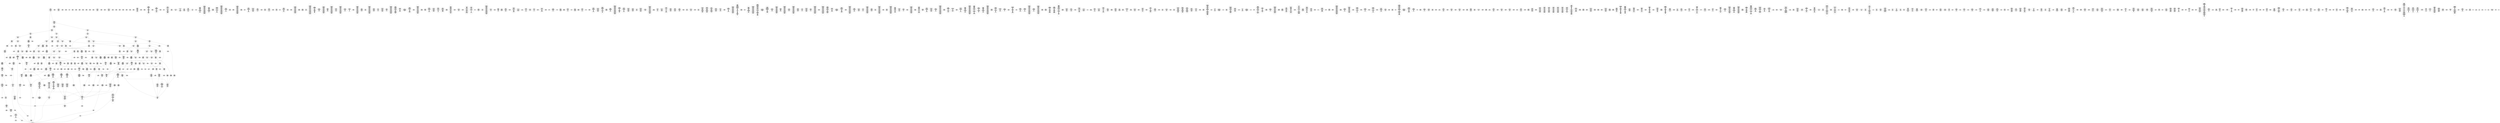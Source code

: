 /* Generated by GvGen v.1.0 (https://www.github.com/stricaud/gvgen) */

digraph G {
compound=true;
   node1 [label="[anywhere]"];
   node2 [label="# 0x0
PUSHX Data
PUSHX Data
MSTORE
PUSHX LogicData
CALLDATASIZE
LT
PUSHX Data
JUMPI
"];
   node3 [label="# 0xd
PUSHX Data
CALLDATALOAD
PUSHX BitData
SHR
PUSHX LogicData
GT
PUSHX Data
JUMPI
"];
   node4 [label="# 0x1e
PUSHX LogicData
GT
PUSHX Data
JUMPI
"];
   node5 [label="# 0x29
PUSHX LogicData
GT
PUSHX Data
JUMPI
"];
   node6 [label="# 0x34
PUSHX LogicData
EQ
PUSHX Data
JUMPI
"];
   node7 [label="# 0x3f
PUSHX LogicData
EQ
PUSHX Data
JUMPI
"];
   node8 [label="# 0x4a
PUSHX LogicData
EQ
PUSHX Data
JUMPI
"];
   node9 [label="# 0x55
PUSHX LogicData
EQ
PUSHX Data
JUMPI
"];
   node10 [label="# 0x60
PUSHX LogicData
EQ
PUSHX Data
JUMPI
"];
   node11 [label="# 0x6b
PUSHX Data
REVERT
"];
   node12 [label="# 0x6f
JUMPDEST
PUSHX LogicData
EQ
PUSHX Data
JUMPI
"];
   node13 [label="# 0x7b
PUSHX LogicData
EQ
PUSHX Data
JUMPI
"];
   node14 [label="# 0x86
PUSHX LogicData
EQ
PUSHX Data
JUMPI
"];
   node15 [label="# 0x91
PUSHX LogicData
EQ
PUSHX Data
JUMPI
"];
   node16 [label="# 0x9c
PUSHX LogicData
EQ
PUSHX Data
JUMPI
"];
   node17 [label="# 0xa7
PUSHX Data
REVERT
"];
   node18 [label="# 0xab
JUMPDEST
PUSHX LogicData
GT
PUSHX Data
JUMPI
"];
   node19 [label="# 0xb7
PUSHX LogicData
EQ
PUSHX Data
JUMPI
"];
   node20 [label="# 0xc2
PUSHX LogicData
EQ
PUSHX Data
JUMPI
"];
   node21 [label="# 0xcd
PUSHX LogicData
EQ
PUSHX Data
JUMPI
"];
   node22 [label="# 0xd8
PUSHX LogicData
EQ
PUSHX Data
JUMPI
"];
   node23 [label="# 0xe3
PUSHX LogicData
EQ
PUSHX Data
JUMPI
"];
   node24 [label="# 0xee
PUSHX Data
REVERT
"];
   node25 [label="# 0xf2
JUMPDEST
PUSHX LogicData
EQ
PUSHX Data
JUMPI
"];
   node26 [label="# 0xfe
PUSHX LogicData
EQ
PUSHX Data
JUMPI
"];
   node27 [label="# 0x109
PUSHX LogicData
EQ
PUSHX Data
JUMPI
"];
   node28 [label="# 0x114
PUSHX LogicData
EQ
PUSHX Data
JUMPI
"];
   node29 [label="# 0x11f
PUSHX LogicData
EQ
PUSHX Data
JUMPI
"];
   node30 [label="# 0x12a
PUSHX Data
REVERT
"];
   node31 [label="# 0x12e
JUMPDEST
PUSHX LogicData
GT
PUSHX Data
JUMPI
"];
   node32 [label="# 0x13a
PUSHX LogicData
GT
PUSHX Data
JUMPI
"];
   node33 [label="# 0x145
PUSHX LogicData
EQ
PUSHX Data
JUMPI
"];
   node34 [label="# 0x150
PUSHX LogicData
EQ
PUSHX Data
JUMPI
"];
   node35 [label="# 0x15b
PUSHX LogicData
EQ
PUSHX Data
JUMPI
"];
   node36 [label="# 0x166
PUSHX LogicData
EQ
PUSHX Data
JUMPI
"];
   node37 [label="# 0x171
PUSHX LogicData
EQ
PUSHX Data
JUMPI
"];
   node38 [label="# 0x17c
PUSHX Data
REVERT
"];
   node39 [label="# 0x180
JUMPDEST
PUSHX LogicData
EQ
PUSHX Data
JUMPI
"];
   node40 [label="# 0x18c
PUSHX LogicData
EQ
PUSHX Data
JUMPI
"];
   node41 [label="# 0x197
PUSHX LogicData
EQ
PUSHX Data
JUMPI
"];
   node42 [label="# 0x1a2
PUSHX LogicData
EQ
PUSHX Data
JUMPI
"];
   node43 [label="# 0x1ad
PUSHX LogicData
EQ
PUSHX Data
JUMPI
"];
   node44 [label="# 0x1b8
PUSHX Data
REVERT
"];
   node45 [label="# 0x1bc
JUMPDEST
PUSHX LogicData
GT
PUSHX Data
JUMPI
"];
   node46 [label="# 0x1c8
PUSHX LogicData
EQ
PUSHX Data
JUMPI
"];
   node47 [label="# 0x1d3
PUSHX LogicData
EQ
PUSHX Data
JUMPI
"];
   node48 [label="# 0x1de
PUSHX LogicData
EQ
PUSHX Data
JUMPI
"];
   node49 [label="# 0x1e9
PUSHX LogicData
EQ
PUSHX Data
JUMPI
"];
   node50 [label="# 0x1f4
PUSHX LogicData
EQ
PUSHX Data
JUMPI
"];
   node51 [label="# 0x1ff
PUSHX Data
REVERT
"];
   node52 [label="# 0x203
JUMPDEST
PUSHX LogicData
EQ
PUSHX Data
JUMPI
"];
   node53 [label="# 0x20f
PUSHX LogicData
EQ
PUSHX Data
JUMPI
"];
   node54 [label="# 0x21a
PUSHX LogicData
EQ
PUSHX Data
JUMPI
"];
   node55 [label="# 0x225
PUSHX LogicData
EQ
PUSHX Data
JUMPI
"];
   node56 [label="# 0x230
PUSHX LogicData
EQ
PUSHX Data
JUMPI
"];
   node57 [label="# 0x23b
JUMPDEST
PUSHX Data
REVERT
"];
   node58 [label="# 0x240
JUMPDEST
CALLVALUE
ISZERO
PUSHX Data
JUMPI
"];
   node59 [label="# 0x248
PUSHX Data
REVERT
"];
   node60 [label="# 0x24c
JUMPDEST
PUSHX Data
PUSHX Data
CALLDATASIZE
PUSHX Data
PUSHX Data
JUMP
"];
   node61 [label="# 0x25b
JUMPDEST
PUSHX Data
JUMP
"];
   node62 [label="# 0x260
JUMPDEST
PUSHX MemData
MLOAD
ISZERO
ISZERO
MSTORE
PUSHX ArithData
ADD
"];
   node63 [label="# 0x26c
JUMPDEST
PUSHX MemData
MLOAD
SUB
RETURN
"];
   node64 [label="# 0x275
JUMPDEST
CALLVALUE
ISZERO
PUSHX Data
JUMPI
"];
   node65 [label="# 0x27d
PUSHX Data
REVERT
"];
   node66 [label="# 0x281
JUMPDEST
PUSHX Data
PUSHX Data
JUMP
"];
   node67 [label="# 0x28a
JUMPDEST
PUSHX MemData
MLOAD
PUSHX Data
PUSHX Data
JUMP
"];
   node68 [label="# 0x297
JUMPDEST
CALLVALUE
ISZERO
PUSHX Data
JUMPI
"];
   node69 [label="# 0x29f
PUSHX Data
REVERT
"];
   node70 [label="# 0x2a3
JUMPDEST
PUSHX Data
PUSHX Data
CALLDATASIZE
PUSHX Data
PUSHX Data
JUMP
"];
   node71 [label="# 0x2b2
JUMPDEST
PUSHX Data
JUMP
"];
   node72 [label="# 0x2b7
JUMPDEST
PUSHX MemData
MLOAD
PUSHX ArithData
PUSHX BitData
PUSHX BitData
SHL
SUB
AND
MSTORE
PUSHX ArithData
ADD
PUSHX Data
JUMP
"];
   node73 [label="# 0x2cf
JUMPDEST
CALLVALUE
ISZERO
PUSHX Data
JUMPI
"];
   node74 [label="# 0x2d7
PUSHX Data
REVERT
"];
   node75 [label="# 0x2db
JUMPDEST
PUSHX Data
PUSHX Data
CALLDATASIZE
PUSHX Data
PUSHX Data
JUMP
"];
   node76 [label="# 0x2ea
JUMPDEST
PUSHX Data
JUMP
"];
   node77 [label="# 0x2ef
JUMPDEST
STOP
"];
   node78 [label="# 0x2f1
JUMPDEST
CALLVALUE
ISZERO
PUSHX Data
JUMPI
"];
   node79 [label="# 0x2f9
PUSHX Data
REVERT
"];
   node80 [label="# 0x2fd
JUMPDEST
PUSHX Data
PUSHX Data
CALLDATASIZE
PUSHX Data
PUSHX Data
JUMP
"];
   node81 [label="# 0x30c
JUMPDEST
PUSHX Data
JUMP
"];
   node82 [label="# 0x311
JUMPDEST
CALLVALUE
ISZERO
PUSHX Data
JUMPI
"];
   node83 [label="# 0x319
PUSHX Data
REVERT
"];
   node84 [label="# 0x31d
JUMPDEST
PUSHX StorData
SLOAD
"];
   node85 [label="# 0x322
JUMPDEST
PUSHX MemData
MLOAD
MSTORE
PUSHX ArithData
ADD
PUSHX Data
JUMP
"];
   node86 [label="# 0x330
JUMPDEST
CALLVALUE
ISZERO
PUSHX Data
JUMPI
"];
   node87 [label="# 0x338
PUSHX Data
REVERT
"];
   node88 [label="# 0x33c
JUMPDEST
PUSHX Data
PUSHX Data
CALLDATASIZE
PUSHX Data
PUSHX Data
JUMP
"];
   node89 [label="# 0x34b
JUMPDEST
PUSHX Data
JUMP
"];
   node90 [label="# 0x350
JUMPDEST
CALLVALUE
ISZERO
PUSHX Data
JUMPI
"];
   node91 [label="# 0x358
PUSHX Data
REVERT
"];
   node92 [label="# 0x35c
JUMPDEST
PUSHX Data
PUSHX Data
CALLDATASIZE
PUSHX Data
PUSHX Data
JUMP
"];
   node93 [label="# 0x36b
JUMPDEST
PUSHX Data
JUMP
"];
   node94 [label="# 0x370
JUMPDEST
PUSHX Data
PUSHX Data
CALLDATASIZE
PUSHX Data
PUSHX Data
JUMP
"];
   node95 [label="# 0x37e
JUMPDEST
PUSHX Data
JUMP
"];
   node96 [label="# 0x383
JUMPDEST
CALLVALUE
ISZERO
PUSHX Data
JUMPI
"];
   node97 [label="# 0x38b
PUSHX Data
REVERT
"];
   node98 [label="# 0x38f
JUMPDEST
PUSHX Data
PUSHX Data
JUMP
"];
   node99 [label="# 0x398
JUMPDEST
CALLVALUE
ISZERO
PUSHX Data
JUMPI
"];
   node100 [label="# 0x3a0
PUSHX Data
REVERT
"];
   node101 [label="# 0x3a4
JUMPDEST
PUSHX Data
PUSHX Data
CALLDATASIZE
PUSHX Data
PUSHX Data
JUMP
"];
   node102 [label="# 0x3b3
JUMPDEST
PUSHX Data
JUMP
"];
   node103 [label="# 0x3b8
JUMPDEST
CALLVALUE
ISZERO
PUSHX Data
JUMPI
"];
   node104 [label="# 0x3c0
PUSHX Data
REVERT
"];
   node105 [label="# 0x3c4
JUMPDEST
PUSHX Data
PUSHX Data
JUMP
"];
   node106 [label="# 0x3cd
JUMPDEST
CALLVALUE
ISZERO
PUSHX Data
JUMPI
"];
   node107 [label="# 0x3d5
PUSHX Data
REVERT
"];
   node108 [label="# 0x3d9
JUMPDEST
PUSHX Data
PUSHX Data
CALLDATASIZE
PUSHX Data
PUSHX Data
JUMP
"];
   node109 [label="# 0x3e8
JUMPDEST
PUSHX Data
JUMP
"];
   node110 [label="# 0x3ed
JUMPDEST
CALLVALUE
ISZERO
PUSHX Data
JUMPI
"];
   node111 [label="# 0x3f5
PUSHX Data
REVERT
"];
   node112 [label="# 0x3f9
JUMPDEST
PUSHX Data
PUSHX Data
CALLDATASIZE
PUSHX Data
PUSHX Data
JUMP
"];
   node113 [label="# 0x408
JUMPDEST
PUSHX Data
JUMP
"];
   node114 [label="# 0x40d
JUMPDEST
PUSHX MemData
MLOAD
PUSHX Data
PUSHX Data
JUMP
"];
   node115 [label="# 0x41a
JUMPDEST
CALLVALUE
ISZERO
PUSHX Data
JUMPI
"];
   node116 [label="# 0x422
PUSHX Data
REVERT
"];
   node117 [label="# 0x426
JUMPDEST
PUSHX StorData
SLOAD
PUSHX Data
PUSHX BitData
AND
JUMP
"];
   node118 [label="# 0x435
JUMPDEST
PUSHX MemData
MLOAD
PUSHX BitData
AND
MSTORE
PUSHX ArithData
ADD
PUSHX Data
JUMP
"];
   node119 [label="# 0x448
JUMPDEST
CALLVALUE
ISZERO
PUSHX Data
JUMPI
"];
   node120 [label="# 0x450
PUSHX Data
REVERT
"];
   node121 [label="# 0x454
JUMPDEST
PUSHX Data
PUSHX Data
CALLDATASIZE
PUSHX Data
PUSHX Data
JUMP
"];
   node122 [label="# 0x463
JUMPDEST
PUSHX Data
JUMP
"];
   node123 [label="# 0x468
JUMPDEST
CALLVALUE
ISZERO
PUSHX Data
JUMPI
"];
   node124 [label="# 0x470
PUSHX Data
REVERT
"];
   node125 [label="# 0x474
JUMPDEST
PUSHX StorData
SLOAD
PUSHX Data
PUSHX BitData
AND
JUMP
"];
   node126 [label="# 0x482
JUMPDEST
CALLVALUE
ISZERO
PUSHX Data
JUMPI
"];
   node127 [label="# 0x48a
PUSHX Data
REVERT
"];
   node128 [label="# 0x48e
JUMPDEST
PUSHX Data
PUSHX Data
CALLDATASIZE
PUSHX Data
PUSHX Data
JUMP
"];
   node129 [label="# 0x49d
JUMPDEST
PUSHX Data
JUMP
"];
   node130 [label="# 0x4a2
JUMPDEST
PUSHX MemData
MLOAD
PUSHX Data
PUSHX Data
JUMP
"];
   node131 [label="# 0x4af
JUMPDEST
CALLVALUE
ISZERO
PUSHX Data
JUMPI
"];
   node132 [label="# 0x4b7
PUSHX Data
REVERT
"];
   node133 [label="# 0x4bb
JUMPDEST
PUSHX Data
PUSHX Data
CALLDATASIZE
PUSHX Data
PUSHX Data
JUMP
"];
   node134 [label="# 0x4ca
JUMPDEST
PUSHX Data
JUMP
"];
   node135 [label="# 0x4cf
JUMPDEST
CALLVALUE
ISZERO
PUSHX Data
JUMPI
"];
   node136 [label="# 0x4d7
PUSHX Data
REVERT
"];
   node137 [label="# 0x4db
JUMPDEST
PUSHX Data
PUSHX Data
CALLDATASIZE
PUSHX Data
PUSHX Data
JUMP
"];
   node138 [label="# 0x4ea
JUMPDEST
PUSHX Data
JUMP
"];
   node139 [label="# 0x4ef
JUMPDEST
CALLVALUE
ISZERO
PUSHX Data
JUMPI
"];
   node140 [label="# 0x4f7
PUSHX Data
REVERT
"];
   node141 [label="# 0x4fb
JUMPDEST
PUSHX Data
PUSHX Data
CALLDATASIZE
PUSHX Data
PUSHX Data
JUMP
"];
   node142 [label="# 0x50a
JUMPDEST
PUSHX Data
JUMP
"];
   node143 [label="# 0x50f
JUMPDEST
CALLVALUE
ISZERO
PUSHX Data
JUMPI
"];
   node144 [label="# 0x517
PUSHX Data
REVERT
"];
   node145 [label="# 0x51b
JUMPDEST
PUSHX StorData
SLOAD
PUSHX Data
PUSHX Data
DIV
PUSHX BitData
AND
JUMP
"];
   node146 [label="# 0x52e
JUMPDEST
CALLVALUE
ISZERO
PUSHX Data
JUMPI
"];
   node147 [label="# 0x536
PUSHX Data
REVERT
"];
   node148 [label="# 0x53a
JUMPDEST
PUSHX Data
PUSHX Data
CALLDATASIZE
PUSHX Data
PUSHX Data
JUMP
"];
   node149 [label="# 0x549
JUMPDEST
PUSHX Data
JUMP
"];
   node150 [label="# 0x54e
JUMPDEST
CALLVALUE
ISZERO
PUSHX Data
JUMPI
"];
   node151 [label="# 0x556
PUSHX Data
REVERT
"];
   node152 [label="# 0x55a
JUMPDEST
PUSHX Data
PUSHX Data
JUMP
"];
   node153 [label="# 0x563
JUMPDEST
CALLVALUE
ISZERO
PUSHX Data
JUMPI
"];
   node154 [label="# 0x56b
PUSHX Data
REVERT
"];
   node155 [label="# 0x56f
JUMPDEST
PUSHX StorData
SLOAD
PUSHX Data
PUSHX Data
DIV
PUSHX BitData
AND
JUMP
"];
   node156 [label="# 0x586
JUMPDEST
PUSHX MemData
MLOAD
PUSHX BitData
AND
MSTORE
PUSHX ArithData
ADD
PUSHX Data
JUMP
"];
   node157 [label="# 0x59b
JUMPDEST
CALLVALUE
ISZERO
PUSHX Data
JUMPI
"];
   node158 [label="# 0x5a3
PUSHX Data
REVERT
"];
   node159 [label="# 0x5a7
JUMPDEST
PUSHX Data
PUSHX Data
JUMP
"];
   node160 [label="# 0x5b0
JUMPDEST
CALLVALUE
ISZERO
PUSHX Data
JUMPI
"];
   node161 [label="# 0x5b8
PUSHX Data
REVERT
"];
   node162 [label="# 0x5bc
JUMPDEST
PUSHX StorData
SLOAD
PUSHX ArithData
PUSHX BitData
PUSHX BitData
SHL
SUB
AND
PUSHX Data
JUMP
"];
   node163 [label="# 0x5ce
JUMPDEST
CALLVALUE
ISZERO
PUSHX Data
JUMPI
"];
   node164 [label="# 0x5d6
PUSHX Data
REVERT
"];
   node165 [label="# 0x5da
JUMPDEST
PUSHX Data
PUSHX Data
JUMP
"];
   node166 [label="# 0x5e3
JUMPDEST
CALLVALUE
ISZERO
PUSHX Data
JUMPI
"];
   node167 [label="# 0x5eb
PUSHX Data
REVERT
"];
   node168 [label="# 0x5ef
JUMPDEST
PUSHX Data
PUSHX Data
CALLDATASIZE
PUSHX Data
PUSHX Data
JUMP
"];
   node169 [label="# 0x5fe
JUMPDEST
PUSHX Data
JUMP
"];
   node170 [label="# 0x603
JUMPDEST
CALLVALUE
ISZERO
PUSHX Data
JUMPI
"];
   node171 [label="# 0x60b
PUSHX Data
REVERT
"];
   node172 [label="# 0x60f
JUMPDEST
PUSHX Data
PUSHX Data
CALLDATASIZE
PUSHX Data
PUSHX Data
JUMP
"];
   node173 [label="# 0x61e
JUMPDEST
PUSHX Data
JUMP
"];
   node174 [label="# 0x623
JUMPDEST
CALLVALUE
ISZERO
PUSHX Data
JUMPI
"];
   node175 [label="# 0x62b
PUSHX Data
REVERT
"];
   node176 [label="# 0x62f
JUMPDEST
PUSHX Data
PUSHX Data
JUMP
"];
   node177 [label="# 0x639
JUMPDEST
CALLVALUE
ISZERO
PUSHX Data
JUMPI
"];
   node178 [label="# 0x641
PUSHX Data
REVERT
"];
   node179 [label="# 0x645
JUMPDEST
PUSHX Data
PUSHX Data
CALLDATASIZE
PUSHX Data
PUSHX Data
JUMP
"];
   node180 [label="# 0x654
JUMPDEST
PUSHX Data
JUMP
"];
   node181 [label="# 0x659
JUMPDEST
CALLVALUE
ISZERO
PUSHX Data
JUMPI
"];
   node182 [label="# 0x661
PUSHX Data
REVERT
"];
   node183 [label="# 0x665
JUMPDEST
PUSHX Data
PUSHX Data
CALLDATASIZE
PUSHX Data
PUSHX Data
JUMP
"];
   node184 [label="# 0x674
JUMPDEST
PUSHX Data
PUSHX Data
MSTORE
PUSHX Data
MSTORE
PUSHX Data
SHA3
SLOAD
PUSHX BitData
AND
JUMP
"];
   node185 [label="# 0x68c
JUMPDEST
CALLVALUE
ISZERO
PUSHX Data
JUMPI
"];
   node186 [label="# 0x694
PUSHX Data
REVERT
"];
   node187 [label="# 0x698
JUMPDEST
PUSHX Data
PUSHX Data
JUMP
"];
   node188 [label="# 0x6a7
JUMPDEST
CALLVALUE
ISZERO
PUSHX Data
JUMPI
"];
   node189 [label="# 0x6af
PUSHX Data
REVERT
"];
   node190 [label="# 0x6b3
JUMPDEST
PUSHX Data
PUSHX Data
CALLDATASIZE
PUSHX Data
PUSHX Data
JUMP
"];
   node191 [label="# 0x6c2
JUMPDEST
PUSHX Data
JUMP
"];
   node192 [label="# 0x6c7
JUMPDEST
PUSHX Data
PUSHX Data
CALLDATASIZE
PUSHX Data
PUSHX Data
JUMP
"];
   node193 [label="# 0x6d5
JUMPDEST
PUSHX Data
JUMP
"];
   node194 [label="# 0x6da
JUMPDEST
CALLVALUE
ISZERO
PUSHX Data
JUMPI
"];
   node195 [label="# 0x6e2
PUSHX Data
REVERT
"];
   node196 [label="# 0x6e6
JUMPDEST
PUSHX Data
PUSHX Data
CALLDATASIZE
PUSHX Data
PUSHX Data
JUMP
"];
   node197 [label="# 0x6f5
JUMPDEST
PUSHX ArithData
PUSHX BitData
PUSHX BitData
SHL
SUB
AND
PUSHX Data
MSTORE
PUSHX Data
PUSHX Data
MSTORE
PUSHX Data
SHA3
AND
MSTORE
MSTORE
SHA3
SLOAD
PUSHX BitData
AND
JUMP
"];
   node198 [label="# 0x723
JUMPDEST
CALLVALUE
ISZERO
PUSHX Data
JUMPI
"];
   node199 [label="# 0x72b
PUSHX Data
REVERT
"];
   node200 [label="# 0x72f
JUMPDEST
PUSHX Data
PUSHX Data
JUMP
"];
   node201 [label="# 0x738
JUMPDEST
CALLVALUE
ISZERO
PUSHX Data
JUMPI
"];
   node202 [label="# 0x740
PUSHX Data
REVERT
"];
   node203 [label="# 0x744
JUMPDEST
PUSHX Data
PUSHX Data
CALLDATASIZE
PUSHX Data
PUSHX Data
JUMP
"];
   node204 [label="# 0x753
JUMPDEST
PUSHX Data
JUMP
"];
   node205 [label="# 0x758
JUMPDEST
CALLVALUE
ISZERO
PUSHX Data
JUMPI
"];
   node206 [label="# 0x760
PUSHX Data
REVERT
"];
   node207 [label="# 0x764
JUMPDEST
PUSHX Data
PUSHX Data
JUMP
"];
   node208 [label="# 0x76e
JUMPDEST
PUSHX Data
PUSHX ArithData
PUSHX BitData
PUSHX BitData
SHL
SUB
NOT
AND
PUSHX BitData
PUSHX BitData
SHL
EQ
PUSHX Data
JUMPI
"];
   node209 [label="# 0x78a
PUSHX Data
PUSHX Data
JUMP
"];
   node210 [label="# 0x793
JUMPDEST
JUMP
"];
   node211 [label="# 0x799
JUMPDEST
PUSHX Data
PUSHX StorData
SLOAD
PUSHX Data
PUSHX Data
JUMP
"];
   node212 [label="# 0x7a8
JUMPDEST
PUSHX ArithData
ADD
PUSHX ArithData
DIV
MUL
PUSHX ArithData
ADD
PUSHX MemData
MLOAD
ADD
PUSHX Data
MSTORE
MSTORE
PUSHX ArithData
ADD
SLOAD
PUSHX Data
PUSHX Data
JUMP
"];
   node213 [label="# 0x7d4
JUMPDEST
ISZERO
PUSHX Data
JUMPI
"];
   node214 [label="# 0x7db
PUSHX LogicData
LT
PUSHX Data
JUMPI
"];
   node215 [label="# 0x7e3
PUSHX ArithData
SLOAD
DIV
MUL
MSTORE
PUSHX ArithData
ADD
PUSHX Data
JUMP
"];
   node216 [label="# 0x7f6
JUMPDEST
ADD
PUSHX Data
MSTORE
PUSHX Data
PUSHX Data
SHA3
"];
   node217 [label="# 0x804
JUMPDEST
SLOAD
MSTORE
PUSHX ArithData
ADD
PUSHX ArithData
ADD
GT
PUSHX Data
JUMPI
"];
   node218 [label="# 0x818
SUB
PUSHX BitData
AND
ADD
"];
   node219 [label="# 0x821
JUMPDEST
JUMP
"];
   node220 [label="# 0x82b
JUMPDEST
PUSHX Data
MSTORE
PUSHX Data
PUSHX Data
MSTORE
PUSHX Data
SHA3
SLOAD
PUSHX ArithData
PUSHX BitData
PUSHX BitData
SHL
SUB
AND
PUSHX Data
JUMPI
"];
   node221 [label="# 0x848
PUSHX MemData
MLOAD
PUSHX BitData
PUSHX BitData
SHL
MSTORE
PUSHX Data
PUSHX ArithData
ADD
MSTORE
PUSHX Data
PUSHX ArithData
ADD
MSTORE
PUSHX Data
PUSHX ArithData
ADD
MSTORE
PUSHX BitData
PUSHX BitData
SHL
PUSHX ArithData
ADD
MSTORE
PUSHX ArithData
ADD
"];
   node222 [label="# 0x8a0
JUMPDEST
PUSHX MemData
MLOAD
SUB
REVERT
"];
   node223 [label="# 0x8a9
JUMPDEST
PUSHX Data
MSTORE
PUSHX Data
PUSHX Data
MSTORE
PUSHX Data
SHA3
SLOAD
PUSHX ArithData
PUSHX BitData
PUSHX BitData
SHL
SUB
AND
JUMP
"];
   node224 [label="# 0x8c5
JUMPDEST
PUSHX Data
PUSHX Data
PUSHX Data
JUMP
"];
   node225 [label="# 0x8d0
JUMPDEST
PUSHX ArithData
PUSHX BitData
PUSHX BitData
SHL
SUB
AND
PUSHX ArithData
PUSHX BitData
PUSHX BitData
SHL
SUB
AND
EQ
ISZERO
PUSHX Data
JUMPI
"];
   node226 [label="# 0x8ed
PUSHX MemData
MLOAD
PUSHX BitData
PUSHX BitData
SHL
MSTORE
PUSHX Data
PUSHX ArithData
ADD
MSTORE
PUSHX Data
PUSHX ArithData
ADD
MSTORE
PUSHX Data
PUSHX ArithData
ADD
MSTORE
PUSHX BitData
PUSHX BitData
SHL
PUSHX ArithData
ADD
MSTORE
PUSHX ArithData
ADD
PUSHX Data
JUMP
"];
   node227 [label="# 0x93e
JUMPDEST
CALLER
PUSHX ArithData
PUSHX BitData
PUSHX BitData
SHL
SUB
AND
EQ
PUSHX Data
JUMPI
"];
   node228 [label="# 0x950
PUSHX Data
CALLER
PUSHX Data
JUMP
"];
   node229 [label="# 0x95a
JUMPDEST
PUSHX Data
JUMPI
"];
   node230 [label="# 0x95f
PUSHX MemData
MLOAD
PUSHX BitData
PUSHX BitData
SHL
MSTORE
PUSHX Data
PUSHX ArithData
ADD
MSTORE
PUSHX Data
PUSHX ArithData
ADD
MSTORE
PUSHX Data
PUSHX ArithData
ADD
MSTORE
PUSHX Data
PUSHX ArithData
ADD
MSTORE
PUSHX ArithData
ADD
PUSHX Data
JUMP
"];
   node231 [label="# 0x9cc
JUMPDEST
PUSHX Data
PUSHX Data
JUMP
"];
   node232 [label="# 0x9d6
JUMPDEST
JUMP
"];
   node233 [label="# 0x9db
JUMPDEST
PUSHX StorData
SLOAD
PUSHX ArithData
PUSHX BitData
PUSHX BitData
SHL
SUB
AND
CALLER
EQ
PUSHX Data
JUMPI
"];
   node234 [label="# 0x9ee
PUSHX MemData
MLOAD
PUSHX BitData
PUSHX BitData
SHL
MSTORE
PUSHX ArithData
ADD
PUSHX Data
PUSHX Data
JUMP
"];
   node235 [label="# 0xa05
JUMPDEST
PUSHX Data
PUSHX BitData
AND
PUSHX LogicData
LT
PUSHX Data
JUMPI
"];
   node236 [label="# 0xa16
PUSHX Data
PUSHX Data
JUMP
"];
   node237 [label="# 0xa1d
JUMPDEST
PUSHX Data
ADD
PUSHX Data
JUMP
"];
   node238 [label="# 0xa29
JUMPDEST
PUSHX Data
PUSHX BitData
AND
PUSHX LogicData
LT
PUSHX Data
JUMPI
"];
   node239 [label="# 0xa3b
PUSHX Data
PUSHX Data
JUMP
"];
   node240 [label="# 0xa42
JUMPDEST
PUSHX Data
ADD
PUSHX Data
JUMP
"];
   node241 [label="# 0xa4e
JUMPDEST
JUMP
"];
   node242 [label="# 0xa56
JUMPDEST
CALLER
PUSHX ArithData
PUSHX BitData
PUSHX BitData
SHL
SUB
PUSHX BitData
AND
EQ
PUSHX Data
JUMPI
"];
   node243 [label="# 0xa87
PUSHX Data
CALLER
PUSHX Data
JUMP
"];
   node244 [label="# 0xa90
JUMPDEST
PUSHX Data
JUMPI
"];
   node245 [label="# 0xa95
PUSHX MemData
MLOAD
PUSHX BitData
PUSHX BitData
SHL
MSTORE
PUSHX Data
PUSHX ArithData
ADD
MSTORE
PUSHX Data
PUSHX ArithData
ADD
MSTORE
PUSHX Data
PUSHX ArithData
ADD
MSTORE
PUSHX ArithData
ADD
PUSHX Data
JUMP
"];
   node246 [label="# 0xadc
JUMPDEST
PUSHX Data
PUSHX Data
JUMP
"];
   node247 [label="# 0xae7
JUMPDEST
PUSHX Data
PUSHX Data
PUSHX Data
JUMP
"];
   node248 [label="# 0xaf2
JUMPDEST
LT
PUSHX Data
JUMPI
"];
   node249 [label="# 0xaf9
PUSHX MemData
MLOAD
PUSHX BitData
PUSHX BitData
SHL
MSTORE
PUSHX Data
PUSHX ArithData
ADD
MSTORE
PUSHX Data
PUSHX ArithData
ADD
MSTORE
PUSHX Data
PUSHX ArithData
ADD
MSTORE
PUSHX BitData
PUSHX BitData
SHL
PUSHX ArithData
ADD
MSTORE
PUSHX ArithData
ADD
PUSHX Data
JUMP
"];
   node250 [label="# 0xb54
JUMPDEST
PUSHX ArithData
PUSHX BitData
PUSHX BitData
SHL
SUB
AND
PUSHX Data
MSTORE
PUSHX Data
PUSHX Data
MSTORE
PUSHX Data
SHA3
MSTORE
MSTORE
SHA3
SLOAD
JUMP
"];
   node251 [label="# 0xb7d
JUMPDEST
PUSHX LogicData
PUSHX StorData
SLOAD
EQ
ISZERO
PUSHX Data
JUMPI
"];
   node252 [label="# 0xb89
PUSHX MemData
MLOAD
PUSHX BitData
PUSHX BitData
SHL
MSTORE
PUSHX Data
PUSHX ArithData
ADD
MSTORE
PUSHX Data
PUSHX ArithData
ADD
MSTORE
PUSHX Data
PUSHX ArithData
ADD
MSTORE
PUSHX ArithData
ADD
PUSHX Data
JUMP
"];
   node253 [label="# 0xbd0
JUMPDEST
PUSHX Data
PUSHX Data
SSTORE
ORIGIN
CALLER
EQ
PUSHX Data
JUMPI
"];
   node254 [label="# 0xbdd
PUSHX MemData
MLOAD
PUSHX BitData
PUSHX BitData
SHL
MSTORE
PUSHX Data
PUSHX ArithData
ADD
MSTORE
PUSHX Data
PUSHX ArithData
ADD
MSTORE
PUSHX BitData
PUSHX BitData
SHL
PUSHX ArithData
ADD
MSTORE
PUSHX ArithData
ADD
PUSHX Data
JUMP
"];
   node255 [label="# 0xc0f
JUMPDEST
PUSHX StorData
SLOAD
PUSHX Data
DIV
PUSHX BitData
AND
PUSHX Data
JUMPI
"];
   node256 [label="# 0xc1f
PUSHX MemData
MLOAD
PUSHX BitData
PUSHX BitData
SHL
MSTORE
PUSHX Data
PUSHX ArithData
ADD
MSTORE
PUSHX Data
PUSHX ArithData
ADD
MSTORE
PUSHX BitData
PUSHX BitData
SHL
PUSHX ArithData
ADD
MSTORE
PUSHX ArithData
ADD
PUSHX Data
JUMP
"];
   node257 [label="# 0xc5e
JUMPDEST
PUSHX LogicData
PUSHX BitData
AND
GT
ISZERO
PUSHX Data
JUMPI
"];
   node258 [label="# 0xc6f
PUSHX StorData
SLOAD
PUSHX BitData
PUSHX Data
DIV
AND
AND
GT
ISZERO
"];
   node259 [label="# 0xc86
JUMPDEST
PUSHX Data
JUMPI
"];
   node260 [label="# 0xc8b
PUSHX MemData
MLOAD
PUSHX BitData
PUSHX BitData
SHL
MSTORE
PUSHX Data
PUSHX ArithData
ADD
MSTORE
PUSHX Data
PUSHX ArithData
ADD
MSTORE
PUSHX BitData
PUSHX BitData
SHL
PUSHX ArithData
ADD
MSTORE
PUSHX ArithData
ADD
PUSHX Data
JUMP
"];
   node261 [label="# 0xcc8
JUMPDEST
CALLVALUE
PUSHX Data
PUSHX Data
PUSHX BitData
AND
PUSHX Data
JUMP
"];
   node262 [label="# 0xce0
JUMPDEST
EQ
PUSHX Data
JUMPI
"];
   node263 [label="# 0xce6
PUSHX MemData
MLOAD
PUSHX BitData
PUSHX BitData
SHL
MSTORE
PUSHX Data
PUSHX ArithData
ADD
MSTORE
PUSHX Data
PUSHX ArithData
ADD
MSTORE
PUSHX BitData
PUSHX BitData
SHL
PUSHX ArithData
ADD
MSTORE
PUSHX ArithData
ADD
PUSHX Data
JUMP
"];
   node264 [label="# 0xd26
JUMPDEST
PUSHX StorData
SLOAD
PUSHX Data
PUSHX Data
PUSHX BitData
AND
PUSHX Data
JUMP
"];
   node265 [label="# 0xd3c
JUMPDEST
PUSHX BitData
AND
GT
ISZERO
PUSHX Data
JUMPI
"];
   node266 [label="# 0xd49
PUSHX MemData
MLOAD
PUSHX BitData
PUSHX BitData
SHL
MSTORE
PUSHX ArithData
ADD
PUSHX Data
PUSHX Data
JUMP
"];
   node267 [label="# 0xd60
JUMPDEST
TIMESTAMP
PUSHX BitData
AND
GT
PUSHX Data
JUMPI
"];
   node268 [label="# 0xd70
PUSHX MemData
MLOAD
PUSHX BitData
PUSHX BitData
SHL
MSTORE
PUSHX Data
PUSHX ArithData
ADD
MSTORE
PUSHX Data
PUSHX ArithData
ADD
MSTORE
PUSHX BitData
PUSHX BitData
SHL
PUSHX ArithData
ADD
MSTORE
PUSHX ArithData
ADD
PUSHX Data
JUMP
"];
   node269 [label="# 0xdaf
JUMPDEST
PUSHX MemData
MLOAD
PUSHX BitData
PUSHX BitData
SHL
MSTORE
PUSHX ArithData
PUSHX BitData
PUSHX BitData
SHL
SUB
PUSHX BitData
AND
PUSHX Data
PUSHX Data
CALLER
PUSHX Data
PUSHX ArithData
ADD
PUSHX Data
JUMP
"];
   node270 [label="# 0xe06
JUMPDEST
PUSHX Data
PUSHX MemData
MLOAD
SUB
GAS
STATICCALL
ISZERO
ISZERO
PUSHX Data
JUMPI
"];
   node271 [label="# 0xe1a
RETURNDATASIZE
PUSHX Data
RETURNDATACOPY
RETURNDATASIZE
PUSHX Data
REVERT
"];
   node272 [label="# 0xe23
JUMPDEST
PUSHX MemData
MLOAD
RETURNDATASIZE
PUSHX BitData
NOT
PUSHX ArithData
ADD
AND
ADD
PUSHX Data
MSTORE
ADD
PUSHX Data
PUSHX Data
JUMP
"];
   node273 [label="# 0xe47
JUMPDEST
PUSHX Data
JUMPI
"];
   node274 [label="# 0xe4c
PUSHX MemData
MLOAD
PUSHX BitData
PUSHX BitData
SHL
MSTORE
PUSHX Data
PUSHX ArithData
ADD
MSTORE
PUSHX Data
PUSHX ArithData
ADD
MSTORE
PUSHX BitData
PUSHX BitData
SHL
PUSHX ArithData
ADD
MSTORE
PUSHX ArithData
ADD
PUSHX Data
JUMP
"];
   node275 [label="# 0xe87
JUMPDEST
PUSHX Data
PUSHX Data
JUMP
"];
   node276 [label="# 0xe92
JUMPDEST
PUSHX Data
PUSHX Data
SSTORE
JUMP
"];
   node277 [label="# 0xe9f
JUMPDEST
PUSHX StorData
SLOAD
PUSHX ArithData
PUSHX BitData
PUSHX BitData
SHL
SUB
AND
CALLER
EQ
PUSHX Data
JUMPI
"];
   node278 [label="# 0xeb2
PUSHX MemData
MLOAD
PUSHX BitData
PUSHX BitData
SHL
MSTORE
PUSHX ArithData
ADD
PUSHX Data
PUSHX Data
JUMP
"];
   node279 [label="# 0xec9
JUMPDEST
PUSHX StorData
SLOAD
PUSHX BitData
AND
ISZERO
PUSHX BitData
NOT
AND
OR
SSTORE
PUSHX MemData
MLOAD
AND
ISZERO
ISZERO
MSTORE
PUSHX Data
PUSHX ArithData
ADD
"];
   node280 [label="# 0xf0d
JUMPDEST
PUSHX MemData
MLOAD
SUB
LOGX
JUMP
"];
   node281 [label="# 0xf17
JUMPDEST
PUSHX StorData
SLOAD
PUSHX ArithData
PUSHX BitData
PUSHX BitData
SHL
SUB
AND
CALLER
EQ
PUSHX Data
JUMPI
"];
   node282 [label="# 0xf2a
PUSHX MemData
MLOAD
PUSHX BitData
PUSHX BitData
SHL
MSTORE
PUSHX ArithData
ADD
PUSHX Data
PUSHX Data
JUMP
"];
   node283 [label="# 0xf41
JUMPDEST
PUSHX StorData
SLOAD
PUSHX BitData
AND
PUSHX ArithData
MUL
PUSHX BitData
NOT
AND
OR
SSTORE
JUMP
"];
   node284 [label="# 0xf65
JUMPDEST
PUSHX StorData
SLOAD
PUSHX ArithData
PUSHX BitData
PUSHX BitData
SHL
SUB
AND
CALLER
EQ
PUSHX Data
JUMPI
"];
   node285 [label="# 0xf78
PUSHX MemData
MLOAD
PUSHX BitData
PUSHX BitData
SHL
MSTORE
PUSHX ArithData
ADD
PUSHX Data
PUSHX Data
JUMP
"];
   node286 [label="# 0xf8f
JUMPDEST
PUSHX StorData
SLOAD
PUSHX MemData
MLOAD
PUSHX ArithData
PUSHX BitData
PUSHX BitData
SHL
SUB
AND
SELFBALANCE
ISZERO
PUSHX ArithData
MUL
PUSHX Data
CALL
ISZERO
ISZERO
PUSHX Data
JUMPI
"];
   node287 [label="# 0xfbf
RETURNDATASIZE
PUSHX Data
RETURNDATACOPY
RETURNDATASIZE
PUSHX Data
REVERT
"];
   node288 [label="# 0xfc8
JUMPDEST
JUMP
"];
   node289 [label="# 0xfcb
JUMPDEST
PUSHX Data
PUSHX MemData
MLOAD
PUSHX ArithData
ADD
PUSHX Data
MSTORE
PUSHX Data
MSTORE
PUSHX Data
JUMP
"];
   node290 [label="# 0xfe6
JUMPDEST
PUSHX Data
PUSHX Data
JUMP
"];
   node291 [label="# 0xfee
JUMPDEST
PUSHX BitData
AND
PUSHX Data
MSTORE
PUSHX Data
PUSHX Data
MSTORE
PUSHX MemData
SHA3
MLOAD
PUSHX ArithData
ADD
MSTORE
SLOAD
PUSHX BitData
AND
PUSHX LogicData
GT
ISZERO
PUSHX Data
JUMPI
"];
   node292 [label="# 0x101d
PUSHX Data
PUSHX Data
JUMP
"];
   node293 [label="# 0x1024
JUMPDEST
PUSHX LogicData
GT
ISZERO
PUSHX Data
JUMPI
"];
   node294 [label="# 0x102e
PUSHX Data
PUSHX Data
JUMP
"];
   node295 [label="# 0x1035
JUMPDEST
MSTORE
SLOAD
PUSHX Data
DIV
PUSHX BitData
AND
PUSHX ArithData
ADD
MSTORE
PUSHX Data
MLOAD
PUSHX ArithData
ADD
MSTORE
ADD
PUSHX ArithData
ADD
PUSHX Data
PUSHX Data
"];
   node296 [label="# 0x1064
JUMPDEST
SLOAD
PUSHX ArithData
EXP
DIV
PUSHX BitData
AND
MSTORE
PUSHX ArithData
PUSHX ArithData
ADD
DIV
ADD
SUB
MUL
ADD
GT
PUSHX Data
JUMPI
"];
   node297 [label="# 0x1091
MSTORE
JUMP
"];
   node298 [label="# 0x10a2
JUMPDEST
PUSHX Data
PUSHX Data
PUSHX StorData
SLOAD
JUMP
"];
   node299 [label="# 0x10ad
JUMPDEST
LT
PUSHX Data
JUMPI
"];
   node300 [label="# 0x10b4
PUSHX MemData
MLOAD
PUSHX BitData
PUSHX BitData
SHL
MSTORE
PUSHX Data
PUSHX ArithData
ADD
MSTORE
PUSHX Data
PUSHX ArithData
ADD
MSTORE
PUSHX Data
PUSHX ArithData
ADD
MSTORE
PUSHX BitData
PUSHX BitData
SHL
PUSHX ArithData
ADD
MSTORE
PUSHX ArithData
ADD
PUSHX Data
JUMP
"];
   node301 [label="# 0x1110
JUMPDEST
PUSHX StorData
SLOAD
LT
PUSHX Data
JUMPI
"];
   node302 [label="# 0x111c
PUSHX Data
PUSHX Data
JUMP
"];
   node303 [label="# 0x1123
JUMPDEST
PUSHX Data
MSTORE
PUSHX Data
PUSHX Data
SHA3
ADD
SLOAD
JUMP
"];
   node304 [label="# 0x1135
JUMPDEST
PUSHX Data
PUSHX Data
PUSHX Data
PUSHX Data
JUMP
"];
   node305 [label="# 0x1142
JUMPDEST
PUSHX Data
PUSHX BitData
AND
PUSHX LogicData
GT
ISZERO
PUSHX Data
JUMPI
"];
   node306 [label="# 0x115e
PUSHX Data
PUSHX Data
JUMP
"];
   node307 [label="# 0x1165
JUMPDEST
PUSHX MemData
MLOAD
MSTORE
PUSHX ArithData
MUL
PUSHX ArithData
ADD
ADD
PUSHX Data
MSTORE
ISZERO
PUSHX Data
JUMPI
"];
   node308 [label="# 0x117f
PUSHX ArithData
ADD
PUSHX ArithData
MUL
CALLDATASIZE
CALLDATACOPY
ADD
"];
   node309 [label="# 0x118e
JUMPDEST
PUSHX Data
"];
   node310 [label="# 0x1194
JUMPDEST
PUSHX BitData
AND
PUSHX BitData
AND
LT
ISZERO
PUSHX Data
JUMPI
"];
   node311 [label="# 0x11a9
PUSHX Data
PUSHX BitData
AND
PUSHX Data
JUMP
"];
   node312 [label="# 0x11b8
JUMPDEST
PUSHX BitData
AND
MLOAD
LT
PUSHX Data
JUMPI
"];
   node313 [label="# 0x11c9
PUSHX Data
PUSHX Data
JUMP
"];
   node314 [label="# 0x11d0
JUMPDEST
PUSHX BitData
AND
PUSHX ArithData
MUL
ADD
ADD
MSTORE
PUSHX Data
PUSHX Data
JUMP
"];
   node315 [label="# 0x11ed
JUMPDEST
PUSHX Data
JUMP
"];
   node316 [label="# 0x11f5
JUMPDEST
JUMP
"];
   node317 [label="# 0x11fd
JUMPDEST
PUSHX Data
PUSHX LogicData
PUSHX BitData
AND
GT
PUSHX Data
JUMPI
"];
   node318 [label="# 0x120d
PUSHX Data
JUMP
"];
   node319 [label="# 0x1214
JUMPDEST
PUSHX Data
PUSHX Data
PUSHX Data
PUSHX Data
PUSHX Data
JUMP
"];
   node320 [label="# 0x1223
JUMPDEST
PUSHX Data
PUSHX Data
JUMP
"];
   node321 [label="# 0x122d
JUMPDEST
PUSHX BitData
AND
PUSHX BitData
AND
GT
PUSHX Data
JUMPI
"];
   node322 [label="# 0x123c
PUSHX Data
JUMP
"];
   node323 [label="# 0x124c
JUMPDEST
PUSHX Data
PUSHX Data
PUSHX Data
PUSHX Data
PUSHX Data
JUMP
"];
   node324 [label="# 0x125b
JUMPDEST
PUSHX Data
PUSHX Data
JUMP
"];
   node325 [label="# 0x1265
JUMPDEST
PUSHX BitData
AND
PUSHX BitData
AND
GT
PUSHX Data
JUMPI
"];
   node326 [label="# 0x1274
PUSHX Data
JUMP
"];
   node327 [label="# 0x1284
JUMPDEST
PUSHX Data
JUMP
"];
   node328 [label="# 0x1295
JUMPDEST
PUSHX StorData
SLOAD
PUSHX ArithData
PUSHX BitData
PUSHX BitData
SHL
SUB
AND
CALLER
EQ
PUSHX Data
JUMPI
"];
   node329 [label="# 0x12a8
PUSHX MemData
MLOAD
PUSHX BitData
PUSHX BitData
SHL
MSTORE
PUSHX ArithData
ADD
PUSHX Data
PUSHX Data
JUMP
"];
   node330 [label="# 0x12bf
JUMPDEST
PUSHX StorData
SLOAD
PUSHX ArithData
PUSHX BitData
PUSHX BitData
SHL
SUB
AND
PUSHX BitData
PUSHX BitData
SHL
MUL
PUSHX BitData
AND
OR
SSTORE
JUMP
"];
   node331 [label="# 0x1300
JUMPDEST
PUSHX Data
PUSHX Data
PUSHX Data
JUMP
"];
   node332 [label="# 0x130b
JUMPDEST
PUSHX Data
PUSHX ArithData
PUSHX BitData
PUSHX BitData
SHL
SUB
AND
PUSHX Data
JUMPI
"];
   node333 [label="# 0x131c
PUSHX MemData
MLOAD
PUSHX BitData
PUSHX BitData
SHL
MSTORE
PUSHX Data
PUSHX ArithData
ADD
MSTORE
PUSHX Data
PUSHX ArithData
ADD
MSTORE
PUSHX Data
PUSHX ArithData
ADD
MSTORE
PUSHX BitData
PUSHX BitData
SHL
PUSHX ArithData
ADD
MSTORE
PUSHX ArithData
ADD
PUSHX Data
JUMP
"];
   node334 [label="# 0x1376
JUMPDEST
PUSHX ArithData
PUSHX BitData
PUSHX BitData
SHL
SUB
AND
PUSHX Data
MSTORE
PUSHX Data
PUSHX Data
MSTORE
PUSHX Data
SHA3
SLOAD
JUMP
"];
   node335 [label="# 0x1392
JUMPDEST
PUSHX StorData
SLOAD
PUSHX ArithData
PUSHX BitData
PUSHX BitData
SHL
SUB
AND
CALLER
EQ
PUSHX Data
JUMPI
"];
   node336 [label="# 0x13a5
PUSHX MemData
MLOAD
PUSHX BitData
PUSHX BitData
SHL
MSTORE
PUSHX ArithData
ADD
PUSHX Data
PUSHX Data
JUMP
"];
   node337 [label="# 0x13bc
JUMPDEST
PUSHX Data
PUSHX Data
PUSHX Data
JUMP
"];
   node338 [label="# 0x13c6
JUMPDEST
JUMP
"];
   node339 [label="# 0x13c8
JUMPDEST
PUSHX StorData
SLOAD
PUSHX ArithData
PUSHX BitData
PUSHX BitData
SHL
SUB
AND
CALLER
EQ
PUSHX Data
JUMPI
"];
   node340 [label="# 0x13db
PUSHX MemData
MLOAD
PUSHX BitData
PUSHX BitData
SHL
MSTORE
PUSHX ArithData
ADD
PUSHX Data
PUSHX Data
JUMP
"];
   node341 [label="# 0x13f2
JUMPDEST
PUSHX StorData
SLOAD
PUSHX BitData
PUSHX ArithData
DIV
AND
ISZERO
MUL
PUSHX BitData
NOT
AND
OR
SSTORE
PUSHX MemData
MLOAD
PUSHX Data
PUSHX Data
DIV
AND
ISZERO
ISZERO
MSTORE
PUSHX ArithData
ADD
JUMP
"];
   node342 [label="# 0x144a
JUMPDEST
PUSHX Data
PUSHX StorData
SLOAD
PUSHX Data
PUSHX Data
JUMP
"];
   node343 [label="# 0x1459
JUMPDEST
PUSHX StorData
SLOAD
PUSHX ArithData
PUSHX BitData
PUSHX BitData
SHL
SUB
AND
CALLER
EQ
PUSHX Data
JUMPI
"];
   node344 [label="# 0x146c
PUSHX MemData
MLOAD
PUSHX BitData
PUSHX BitData
SHL
MSTORE
PUSHX ArithData
ADD
PUSHX Data
PUSHX Data
JUMP
"];
   node345 [label="# 0x1483
JUMPDEST
PUSHX StorData
SLOAD
PUSHX Data
PUSHX Data
PUSHX BitData
AND
PUSHX Data
JUMP
"];
   node346 [label="# 0x1499
JUMPDEST
GT
ISZERO
PUSHX Data
JUMPI
"];
   node347 [label="# 0x14a0
PUSHX MemData
MLOAD
PUSHX BitData
PUSHX BitData
SHL
MSTORE
PUSHX ArithData
ADD
PUSHX Data
PUSHX Data
JUMP
"];
   node348 [label="# 0x14b7
JUMPDEST
PUSHX LogicData
GT
PUSHX Data
JUMPI
"];
   node349 [label="# 0x14c0
PUSHX MemData
MLOAD
PUSHX BitData
PUSHX BitData
SHL
MSTORE
PUSHX Data
PUSHX ArithData
ADD
MSTORE
PUSHX Data
PUSHX ArithData
ADD
MSTORE
PUSHX BitData
PUSHX BitData
SHL
PUSHX ArithData
ADD
MSTORE
PUSHX ArithData
ADD
PUSHX Data
JUMP
"];
   node350 [label="# 0x14fd
JUMPDEST
PUSHX Data
PUSHX Data
"];
   node351 [label="# 0x1503
JUMPDEST
PUSHX BitData
AND
LT
ISZERO
PUSHX Data
JUMPI
"];
   node352 [label="# 0x1512
PUSHX StorData
SLOAD
PUSHX BitData
AND
PUSHX Data
PUSHX Data
PUSHX Data
JUMP
"];
   node353 [label="# 0x1525
JUMPDEST
PUSHX ArithData
EXP
SLOAD
PUSHX ArithData
MUL
NOT
AND
PUSHX BitData
AND
MUL
OR
SSTORE
PUSHX Data
PUSHX Data
JUMP
"];
   node354 [label="# 0x154a
JUMPDEST
PUSHX StorData
SLOAD
PUSHX Data
PUSHX BitData
AND
PUSHX Data
PUSHX Data
JUMP
"];
   node355 [label="# 0x1560
JUMPDEST
MLOAD
PUSHX StorData
SLOAD
PUSHX Data
PUSHX BitData
AND
PUSHX Data
JUMP
"];
   node356 [label="# 0x1576
JUMPDEST
PUSHX Data
PUSHX Data
PUSHX LogicData
GT
ISZERO
PUSHX Data
JUMPI
"];
   node357 [label="# 0x15a4
PUSHX Data
PUSHX Data
JUMP
"];
   node358 [label="# 0x15ab
JUMPDEST
EQ
PUSHX Data
JUMPI
"];
   node359 [label="# 0x15b1
PUSHX Data
PUSHX LogicData
GT
ISZERO
PUSHX Data
JUMPI
"];
   node360 [label="# 0x15bd
PUSHX Data
PUSHX Data
JUMP
"];
   node361 [label="# 0x15c4
JUMPDEST
EQ
PUSHX Data
JUMPI
"];
   node362 [label="# 0x15ca
PUSHX MemData
MLOAD
PUSHX ArithData
ADD
PUSHX Data
MSTORE
PUSHX Data
MSTORE
PUSHX ArithData
ADD
PUSHX BitData
PUSHX BitData
SHL
MSTORE
PUSHX Data
JUMP
"];
   node363 [label="# 0x15ed
JUMPDEST
PUSHX MemData
MLOAD
PUSHX ArithData
ADD
PUSHX Data
MSTORE
PUSHX Data
MSTORE
PUSHX ArithData
ADD
PUSHX BitData
PUSHX BitData
SHL
MSTORE
PUSHX Data
JUMP
"];
   node364 [label="# 0x160e
JUMPDEST
PUSHX MemData
MLOAD
PUSHX ArithData
ADD
PUSHX Data
MSTORE
PUSHX Data
MSTORE
PUSHX ArithData
ADD
PUSHX BitData
PUSHX BitData
SHL
MSTORE
"];
   node365 [label="# 0x162e
JUMPDEST
PUSHX StorData
SLOAD
PUSHX MemData
MLOAD
PUSHX Data
PUSHX BitData
AND
PUSHX Data
JUMP
"];
   node366 [label="# 0x1647
JUMPDEST
PUSHX MemData
MLOAD
SUB
LOGX
PUSHX Data
PUSHX Data
JUMP
"];
   node367 [label="# 0x1659
JUMPDEST
PUSHX Data
JUMP
"];
   node368 [label="# 0x1661
JUMPDEST
PUSHX ArithData
PUSHX BitData
PUSHX BitData
SHL
SUB
AND
CALLER
EQ
ISZERO
PUSHX Data
JUMPI
"];
   node369 [label="# 0x1673
PUSHX MemData
MLOAD
PUSHX BitData
PUSHX BitData
SHL
MSTORE
PUSHX Data
PUSHX ArithData
ADD
MSTORE
PUSHX Data
PUSHX ArithData
ADD
MSTORE
PUSHX Data
PUSHX ArithData
ADD
MSTORE
PUSHX ArithData
ADD
PUSHX Data
JUMP
"];
   node370 [label="# 0x16ba
JUMPDEST
CALLER
PUSHX Data
MSTORE
PUSHX Data
PUSHX ArithData
MSTORE
PUSHX MemData
SHA3
PUSHX ArithData
PUSHX BitData
PUSHX BitData
SHL
SUB
AND
MSTORE
MSTORE
SHA3
SLOAD
PUSHX BitData
NOT
AND
ISZERO
ISZERO
OR
SSTORE
MLOAD
MSTORE
PUSHX Data
ADD
PUSHX MemData
MLOAD
SUB
LOGX
JUMP
"];
   node371 [label="# 0x1726
JUMPDEST
PUSHX Data
PUSHX Data
JUMP
"];
   node372 [label="# 0x1732
JUMPDEST
JUMP
"];
   node373 [label="# 0x1738
JUMPDEST
PUSHX Data
MSTORE
PUSHX Data
PUSHX Data
MSTORE
PUSHX Data
SHA3
SLOAD
PUSHX Data
PUSHX ArithData
PUSHX BitData
PUSHX BitData
SHL
SUB
AND
PUSHX Data
JUMPI
"];
   node374 [label="# 0x1758
PUSHX MemData
MLOAD
PUSHX BitData
PUSHX BitData
SHL
MSTORE
PUSHX Data
PUSHX ArithData
ADD
MSTORE
PUSHX Data
PUSHX ArithData
ADD
MSTORE
PUSHX BitData
PUSHX BitData
SHL
PUSHX ArithData
ADD
MSTORE
PUSHX ArithData
ADD
PUSHX Data
JUMP
"];
   node375 [label="# 0x1793
JUMPDEST
PUSHX StorData
SLOAD
PUSHX MemData
MLOAD
PUSHX BitData
PUSHX BitData
SHL
MSTORE
PUSHX BitData
AND
PUSHX ArithData
ADD
MSTORE
PUSHX BitData
PUSHX BitData
SHL
DIV
PUSHX ArithData
PUSHX BitData
PUSHX BitData
SHL
SUB
AND
PUSHX Data
PUSHX ArithData
ADD
PUSHX Data
PUSHX MemData
MLOAD
SUB
GAS
STATICCALL
ISZERO
ISZERO
PUSHX Data
JUMPI
"];
   node376 [label="# 0x17dc
RETURNDATASIZE
PUSHX Data
RETURNDATACOPY
RETURNDATASIZE
PUSHX Data
REVERT
"];
   node377 [label="# 0x17e5
JUMPDEST
PUSHX MemData
MLOAD
RETURNDATASIZE
PUSHX Data
RETURNDATACOPY
PUSHX ArithData
RETURNDATASIZE
ADD
PUSHX BitData
NOT
AND
ADD
PUSHX Data
MSTORE
PUSHX Data
ADD
PUSHX Data
JUMP
"];
   node378 [label="# 0x180d
JUMPDEST
PUSHX LogicData
PUSHX StorData
SLOAD
EQ
ISZERO
PUSHX Data
JUMPI
"];
   node379 [label="# 0x1819
PUSHX MemData
MLOAD
PUSHX BitData
PUSHX BitData
SHL
MSTORE
PUSHX Data
PUSHX ArithData
ADD
MSTORE
PUSHX Data
PUSHX ArithData
ADD
MSTORE
PUSHX Data
PUSHX ArithData
ADD
MSTORE
PUSHX ArithData
ADD
PUSHX Data
JUMP
"];
   node380 [label="# 0x1860
JUMPDEST
PUSHX Data
PUSHX Data
SSTORE
ORIGIN
CALLER
EQ
PUSHX Data
JUMPI
"];
   node381 [label="# 0x186d
PUSHX MemData
MLOAD
PUSHX BitData
PUSHX BitData
SHL
MSTORE
PUSHX Data
PUSHX ArithData
ADD
MSTORE
PUSHX Data
PUSHX ArithData
ADD
MSTORE
PUSHX BitData
PUSHX BitData
SHL
PUSHX ArithData
ADD
MSTORE
PUSHX ArithData
ADD
PUSHX Data
JUMP
"];
   node382 [label="# 0x189f
JUMPDEST
PUSHX StorData
SLOAD
PUSHX BitData
AND
PUSHX Data
JUMPI
"];
   node383 [label="# 0x18aa
PUSHX MemData
MLOAD
PUSHX BitData
PUSHX BitData
SHL
MSTORE
PUSHX Data
PUSHX ArithData
ADD
MSTORE
PUSHX Data
PUSHX ArithData
ADD
MSTORE
PUSHX BitData
PUSHX BitData
SHL
PUSHX ArithData
ADD
MSTORE
PUSHX ArithData
ADD
PUSHX Data
JUMP
"];
   node384 [label="# 0x18e9
JUMPDEST
PUSHX StorData
SLOAD
PUSHX Data
PUSHX Data
PUSHX BitData
AND
PUSHX Data
JUMP
"];
   node385 [label="# 0x18ff
JUMPDEST
PUSHX BitData
AND
GT
ISZERO
PUSHX Data
JUMPI
"];
   node386 [label="# 0x190c
PUSHX MemData
MLOAD
PUSHX BitData
PUSHX BitData
SHL
MSTORE
PUSHX ArithData
ADD
PUSHX Data
PUSHX Data
JUMP
"];
   node387 [label="# 0x1923
JUMPDEST
TIMESTAMP
PUSHX BitData
AND
GT
PUSHX Data
JUMPI
"];
   node388 [label="# 0x1933
PUSHX MemData
MLOAD
PUSHX BitData
PUSHX BitData
SHL
MSTORE
PUSHX Data
PUSHX ArithData
ADD
MSTORE
PUSHX Data
PUSHX ArithData
ADD
MSTORE
PUSHX BitData
PUSHX BitData
SHL
PUSHX ArithData
ADD
MSTORE
PUSHX ArithData
ADD
PUSHX Data
JUMP
"];
   node389 [label="# 0x1972
JUMPDEST
PUSHX Data
JUMPI
"];
   node390 [label="# 0x1978
PUSHX MemData
MLOAD
PUSHX BitData
PUSHX BitData
SHL
MSTORE
PUSHX Data
PUSHX ArithData
ADD
MSTORE
PUSHX Data
PUSHX ArithData
ADD
MSTORE
PUSHX BitData
PUSHX BitData
SHL
PUSHX ArithData
ADD
MSTORE
PUSHX ArithData
ADD
PUSHX Data
JUMP
"];
   node391 [label="# 0x19b6
JUMPDEST
PUSHX MemData
MLOAD
PUSHX BitData
PUSHX BitData
SHL
MSTORE
PUSHX ArithData
PUSHX BitData
PUSHX BitData
SHL
SUB
PUSHX BitData
AND
PUSHX Data
PUSHX Data
CALLER
PUSHX ArithData
ADD
PUSHX Data
JUMP
"];
   node392 [label="# 0x1a0c
JUMPDEST
PUSHX Data
PUSHX MemData
MLOAD
SUB
GAS
STATICCALL
ISZERO
ISZERO
PUSHX Data
JUMPI
"];
   node393 [label="# 0x1a20
RETURNDATASIZE
PUSHX Data
RETURNDATACOPY
RETURNDATASIZE
PUSHX Data
REVERT
"];
   node394 [label="# 0x1a29
JUMPDEST
PUSHX MemData
MLOAD
RETURNDATASIZE
PUSHX BitData
NOT
PUSHX ArithData
ADD
AND
ADD
PUSHX Data
MSTORE
ADD
PUSHX Data
PUSHX Data
JUMP
"];
   node395 [label="# 0x1a4d
JUMPDEST
PUSHX Data
JUMPI
"];
   node396 [label="# 0x1a52
PUSHX MemData
MLOAD
PUSHX BitData
PUSHX BitData
SHL
MSTORE
PUSHX Data
PUSHX ArithData
ADD
MSTORE
PUSHX Data
PUSHX ArithData
ADD
MSTORE
PUSHX BitData
PUSHX BitData
SHL
PUSHX ArithData
ADD
MSTORE
PUSHX ArithData
ADD
PUSHX Data
JUMP
"];
   node397 [label="# 0x1a8d
JUMPDEST
PUSHX StorData
SLOAD
PUSHX LogicData
PUSHX BitData
AND
LT
ISZERO
PUSHX Data
JUMPI
"];
   node398 [label="# 0x1aa0
PUSHX StorData
SLOAD
PUSHX Data
PUSHX Data
PUSHX BitData
AND
PUSHX Data
JUMP
"];
   node399 [label="# 0x1ab5
JUMPDEST
PUSHX BitData
AND
GT
ISZERO
PUSHX Data
JUMPI
"];
   node400 [label="# 0x1ac2
PUSHX MemData
MLOAD
PUSHX BitData
PUSHX BitData
SHL
MSTORE
PUSHX Data
PUSHX ArithData
ADD
MSTORE
PUSHX Data
PUSHX ArithData
ADD
MSTORE
PUSHX Data
PUSHX ArithData
ADD
MSTORE
PUSHX ArithData
ADD
PUSHX Data
JUMP
"];
   node401 [label="# 0x1b09
JUMPDEST
CALLVALUE
PUSHX Data
PUSHX Data
PUSHX BitData
AND
PUSHX Data
JUMP
"];
   node402 [label="# 0x1b21
JUMPDEST
EQ
PUSHX Data
JUMPI
"];
   node403 [label="# 0x1b27
PUSHX MemData
MLOAD
PUSHX BitData
PUSHX BitData
SHL
MSTORE
PUSHX Data
PUSHX ArithData
ADD
MSTORE
PUSHX Data
PUSHX ArithData
ADD
MSTORE
PUSHX BitData
PUSHX BitData
SHL
PUSHX ArithData
ADD
MSTORE
PUSHX ArithData
ADD
PUSHX Data
JUMP
"];
   node404 [label="# 0x1b67
JUMPDEST
PUSHX Data
JUMP
"];
   node405 [label="# 0x1b6c
JUMPDEST
CALLVALUE
ISZERO
PUSHX Data
JUMPI
"];
   node406 [label="# 0x1b73
PUSHX MemData
MLOAD
PUSHX BitData
PUSHX BitData
SHL
MSTORE
PUSHX Data
PUSHX ArithData
ADD
MSTORE
PUSHX Data
PUSHX ArithData
ADD
MSTORE
PUSHX BitData
PUSHX BitData
SHL
PUSHX ArithData
ADD
MSTORE
PUSHX ArithData
ADD
PUSHX Data
JUMP
"];
   node407 [label="# 0x1bb2
JUMPDEST
CALLER
PUSHX Data
MSTORE
PUSHX Data
PUSHX Data
MSTORE
PUSHX Data
SHA3
SLOAD
PUSHX BitData
AND
AND
ISZERO
ISZERO
PUSHX Data
JUMPI
"];
   node408 [label="# 0x1bd6
PUSHX StorData
SLOAD
PUSHX Data
PUSHX Data
DIV
PUSHX BitData
AND
PUSHX Data
JUMP
"];
   node409 [label="# 0x1bf0
JUMPDEST
PUSHX BitData
AND
PUSHX BitData
AND
GT
ISZERO
"];
   node410 [label="# 0x1c00
JUMPDEST
PUSHX Data
JUMPI
"];
   node411 [label="# 0x1c05
PUSHX MemData
MLOAD
PUSHX BitData
PUSHX BitData
SHL
MSTORE
PUSHX Data
PUSHX ArithData
ADD
MSTORE
PUSHX Data
PUSHX ArithData
ADD
MSTORE
PUSHX Data
PUSHX ArithData
ADD
MSTORE
PUSHX ArithData
ADD
PUSHX Data
JUMP
"];
   node412 [label="# 0x1c4c
JUMPDEST
PUSHX Data
PUSHX Data
JUMP
"];
   node413 [label="# 0x1c56
JUMPDEST
CALLER
PUSHX Data
MSTORE
PUSHX Data
PUSHX Data
MSTORE
PUSHX Data
SHA3
SLOAD
PUSHX BitData
NOT
AND
PUSHX BitData
AND
OR
SSTORE
PUSHX Data
PUSHX Data
JUMP
"];
   node414 [label="# 0x1c88
JUMPDEST
PUSHX Data
PUSHX Data
SSTORE
JUMP
"];
   node415 [label="# 0x1c97
JUMPDEST
PUSHX StorData
SLOAD
PUSHX ArithData
PUSHX BitData
PUSHX BitData
SHL
SUB
AND
CALLER
EQ
PUSHX Data
JUMPI
"];
   node416 [label="# 0x1caa
PUSHX MemData
MLOAD
PUSHX BitData
PUSHX BitData
SHL
MSTORE
PUSHX ArithData
ADD
PUSHX Data
PUSHX Data
JUMP
"];
   node417 [label="# 0x1cc1
JUMPDEST
PUSHX ArithData
PUSHX BitData
PUSHX BitData
SHL
SUB
AND
PUSHX Data
JUMPI
"];
   node418 [label="# 0x1cd0
PUSHX MemData
MLOAD
PUSHX BitData
PUSHX BitData
SHL
MSTORE
PUSHX Data
PUSHX ArithData
ADD
MSTORE
PUSHX Data
PUSHX ArithData
ADD
MSTORE
PUSHX Data
PUSHX ArithData
ADD
MSTORE
PUSHX BitData
PUSHX BitData
SHL
PUSHX ArithData
ADD
MSTORE
PUSHX ArithData
ADD
PUSHX Data
JUMP
"];
   node419 [label="# 0x1d26
JUMPDEST
PUSHX Data
PUSHX Data
JUMP
"];
   node420 [label="# 0x1d2f
JUMPDEST
PUSHX Data
PUSHX ArithData
PUSHX BitData
PUSHX BitData
SHL
SUB
NOT
AND
PUSHX BitData
PUSHX BitData
SHL
EQ
PUSHX Data
JUMPI
"];
   node421 [label="# 0x1d4b
PUSHX ArithData
PUSHX BitData
PUSHX BitData
SHL
SUB
NOT
AND
PUSHX BitData
PUSHX BitData
SHL
EQ
"];
   node422 [label="# 0x1d60
JUMPDEST
PUSHX Data
JUMPI
"];
   node423 [label="# 0x1d66
PUSHX BitData
PUSHX BitData
SHL
PUSHX ArithData
PUSHX BitData
PUSHX BitData
SHL
SUB
NOT
AND
EQ
PUSHX Data
JUMP
"];
   node424 [label="# 0x1d7f
JUMPDEST
PUSHX Data
MSTORE
PUSHX Data
PUSHX Data
MSTORE
PUSHX Data
SHA3
SLOAD
PUSHX ArithData
PUSHX BitData
PUSHX BitData
SHL
SUB
AND
PUSHX Data
JUMPI
"];
   node425 [label="# 0x1d9d
PUSHX MemData
MLOAD
PUSHX BitData
PUSHX BitData
SHL
MSTORE
PUSHX Data
PUSHX ArithData
ADD
MSTORE
PUSHX Data
PUSHX ArithData
ADD
MSTORE
PUSHX Data
PUSHX ArithData
ADD
MSTORE
PUSHX BitData
PUSHX BitData
SHL
PUSHX ArithData
ADD
MSTORE
PUSHX ArithData
ADD
PUSHX Data
JUMP
"];
   node426 [label="# 0x1df6
JUMPDEST
PUSHX Data
MSTORE
PUSHX Data
PUSHX Data
MSTORE
PUSHX Data
SHA3
SLOAD
PUSHX ArithData
PUSHX BitData
PUSHX BitData
SHL
SUB
NOT
AND
PUSHX ArithData
PUSHX BitData
PUSHX BitData
SHL
SUB
AND
OR
SSTORE
PUSHX Data
PUSHX Data
JUMP
"];
   node427 [label="# 0x1e2b
JUMPDEST
PUSHX ArithData
PUSHX BitData
PUSHX BitData
SHL
SUB
AND
PUSHX Data
PUSHX MemData
MLOAD
PUSHX MemData
MLOAD
SUB
LOGX
JUMP
"];
   node428 [label="# 0x1e64
JUMPDEST
PUSHX Data
MSTORE
PUSHX Data
PUSHX Data
MSTORE
PUSHX Data
SHA3
SLOAD
PUSHX ArithData
PUSHX BitData
PUSHX BitData
SHL
SUB
AND
PUSHX Data
JUMPI
"];
   node429 [label="# 0x1e81
PUSHX MemData
MLOAD
PUSHX BitData
PUSHX BitData
SHL
MSTORE
PUSHX Data
PUSHX ArithData
ADD
MSTORE
PUSHX Data
PUSHX ArithData
ADD
MSTORE
PUSHX Data
PUSHX ArithData
ADD
MSTORE
PUSHX BitData
PUSHX BitData
SHL
PUSHX ArithData
ADD
MSTORE
PUSHX ArithData
ADD
PUSHX Data
JUMP
"];
   node430 [label="# 0x1edd
JUMPDEST
PUSHX Data
PUSHX Data
PUSHX Data
JUMP
"];
   node431 [label="# 0x1ee8
JUMPDEST
PUSHX ArithData
PUSHX BitData
PUSHX BitData
SHL
SUB
AND
PUSHX ArithData
PUSHX BitData
PUSHX BitData
SHL
SUB
AND
EQ
PUSHX Data
JUMPI
"];
   node432 [label="# 0x1f05
PUSHX ArithData
PUSHX BitData
PUSHX BitData
SHL
SUB
AND
PUSHX Data
PUSHX Data
JUMP
"];
   node433 [label="# 0x1f18
JUMPDEST
PUSHX ArithData
PUSHX BitData
PUSHX BitData
SHL
SUB
AND
EQ
"];
   node434 [label="# 0x1f23
JUMPDEST
PUSHX Data
JUMPI
"];
   node435 [label="# 0x1f29
PUSHX ArithData
PUSHX BitData
PUSHX BitData
SHL
SUB
AND
PUSHX Data
MSTORE
PUSHX Data
PUSHX Data
MSTORE
PUSHX Data
SHA3
AND
MSTORE
MSTORE
SHA3
SLOAD
PUSHX BitData
AND
"];
   node436 [label="# 0x1f53
JUMPDEST
JUMP
"];
   node437 [label="# 0x1f5b
JUMPDEST
PUSHX ArithData
PUSHX BitData
PUSHX BitData
SHL
SUB
AND
PUSHX Data
PUSHX Data
JUMP
"];
   node438 [label="# 0x1f6e
JUMPDEST
PUSHX ArithData
PUSHX BitData
PUSHX BitData
SHL
SUB
AND
EQ
PUSHX Data
JUMPI
"];
   node439 [label="# 0x1f7d
PUSHX MemData
MLOAD
PUSHX BitData
PUSHX BitData
SHL
MSTORE
PUSHX Data
PUSHX ArithData
ADD
MSTORE
PUSHX Data
PUSHX ArithData
ADD
MSTORE
PUSHX Data
PUSHX ArithData
ADD
MSTORE
PUSHX BitData
PUSHX BitData
SHL
PUSHX ArithData
ADD
MSTORE
PUSHX ArithData
ADD
PUSHX Data
JUMP
"];
   node440 [label="# 0x1fd6
JUMPDEST
PUSHX ArithData
PUSHX BitData
PUSHX BitData
SHL
SUB
AND
PUSHX Data
JUMPI
"];
   node441 [label="# 0x1fe5
PUSHX MemData
MLOAD
PUSHX BitData
PUSHX BitData
SHL
MSTORE
PUSHX Data
PUSHX ArithData
ADD
MSTORE
PUSHX ArithData
ADD
MSTORE
PUSHX Data
PUSHX ArithData
ADD
MSTORE
PUSHX BitData
PUSHX BitData
SHL
PUSHX ArithData
ADD
MSTORE
PUSHX ArithData
ADD
PUSHX Data
JUMP
"];
   node442 [label="# 0x2038
JUMPDEST
PUSHX Data
PUSHX Data
JUMP
"];
   node443 [label="# 0x2043
JUMPDEST
PUSHX Data
PUSHX Data
PUSHX Data
JUMP
"];
   node444 [label="# 0x204e
JUMPDEST
PUSHX ArithData
PUSHX BitData
PUSHX BitData
SHL
SUB
AND
PUSHX Data
MSTORE
PUSHX Data
PUSHX Data
MSTORE
PUSHX Data
SHA3
SLOAD
PUSHX Data
PUSHX Data
PUSHX Data
JUMP
"];
   node445 [label="# 0x2077
JUMPDEST
SSTORE
PUSHX ArithData
PUSHX BitData
PUSHX BitData
SHL
SUB
AND
PUSHX Data
MSTORE
PUSHX Data
PUSHX Data
MSTORE
PUSHX Data
SHA3
SLOAD
PUSHX Data
PUSHX Data
PUSHX Data
JUMP
"];
   node446 [label="# 0x20a5
JUMPDEST
SSTORE
PUSHX Data
MSTORE
PUSHX Data
PUSHX Data
MSTORE
PUSHX MemData
SHA3
SLOAD
PUSHX ArithData
PUSHX BitData
PUSHX BitData
SHL
SUB
NOT
AND
PUSHX ArithData
PUSHX BitData
PUSHX BitData
SHL
SUB
AND
OR
SSTORE
MLOAD
AND
PUSHX Data
LOGX
JUMP
"];
   node447 [label="# 0x2106
JUMPDEST
PUSHX Data
PUSHX Data
JUMPI
"];
   node448 [label="# 0x210f
PUSHX MemData
MLOAD
PUSHX Data
MSTORE
PUSHX ArithData
ADD
MSTORE
PUSHX Data
JUMP
"];
   node449 [label="# 0x2122
JUMPDEST
PUSHX BitData
AND
PUSHX LogicData
GT
ISZERO
PUSHX Data
JUMPI
"];
   node450 [label="# 0x213a
PUSHX Data
PUSHX Data
JUMP
"];
   node451 [label="# 0x2141
JUMPDEST
PUSHX MemData
MLOAD
MSTORE
PUSHX ArithData
MUL
PUSHX ArithData
ADD
ADD
PUSHX Data
MSTORE
ISZERO
PUSHX Data
JUMPI
"];
   node452 [label="# 0x215b
PUSHX ArithData
ADD
PUSHX ArithData
MUL
CALLDATASIZE
CALLDATACOPY
ADD
"];
   node453 [label="# 0x216a
JUMPDEST
"];
   node454 [label="# 0x216c
JUMPDEST
PUSHX Data
PUSHX Data
"];
   node455 [label="# 0x2174
JUMPDEST
PUSHX BitData
AND
PUSHX BitData
AND
LT
ISZERO
PUSHX Data
JUMPI
"];
   node456 [label="# 0x2189
PUSHX StorData
SLOAD
PUSHX BitData
AND
PUSHX Data
PUSHX Data
PUSHX Data
JUMP
"];
   node457 [label="# 0x219c
JUMPDEST
PUSHX ArithData
EXP
SLOAD
PUSHX ArithData
MUL
NOT
AND
PUSHX BitData
AND
MUL
OR
SSTORE
PUSHX Data
PUSHX Data
JUMP
"];
   node458 [label="# 0x21c1
JUMPDEST
PUSHX StorData
SLOAD
PUSHX Data
PUSHX BitData
AND
PUSHX Data
JUMP
"];
   node459 [label="# 0x21d4
JUMPDEST
PUSHX Data
PUSHX Data
JUMP
"];
   node460 [label="# 0x21de
JUMPDEST
PUSHX StorData
SLOAD
PUSHX Data
PUSHX BitData
AND
PUSHX Data
PUSHX Data
JUMP
"];
   node461 [label="# 0x21f4
JUMPDEST
MLOAD
PUSHX Data
PUSHX Data
PUSHX Data
JUMP
"];
   node462 [label="# 0x2202
JUMPDEST
ISZERO
PUSHX Data
JUMPI
"];
   node463 [label="# 0x220c
PUSHX ArithData
PUSHX BitData
PUSHX BitData
SHL
SUB
AND
CALLER
EQ
ISZERO
"];
   node464 [label="# 0x221a
JUMPDEST
ISZERO
PUSHX Data
JUMPI
"];
   node465 [label="# 0x2220
PUSHX StorData
SLOAD
PUSHX Data
PUSHX BitData
AND
PUSHX Data
JUMP
"];
   node466 [label="# 0x2231
JUMPDEST
PUSHX Data
JUMP
"];
   node467 [label="# 0x2236
JUMPDEST
PUSHX StorData
SLOAD
MLOAD
PUSHX BitData
AND
PUSHX BitData
AND
LT
PUSHX Data
JUMPI
"];
   node468 [label="# 0x2253
PUSHX Data
PUSHX Data
JUMP
"];
   node469 [label="# 0x225a
JUMPDEST
PUSHX BitData
AND
PUSHX ArithData
MUL
ADD
ADD
MSTORE
PUSHX StorData
SLOAD
PUSHX Data
PUSHX Data
AND
PUSHX Data
JUMP
"];
   node470 [label="# 0x229a
JUMPDEST
PUSHX Data
PUSHX Data
PUSHX LogicData
GT
ISZERO
PUSHX Data
JUMPI
"];
   node471 [label="# 0x22c8
PUSHX Data
PUSHX Data
JUMP
"];
   node472 [label="# 0x22cf
JUMPDEST
EQ
PUSHX Data
JUMPI
"];
   node473 [label="# 0x22d5
PUSHX Data
PUSHX LogicData
GT
ISZERO
PUSHX Data
JUMPI
"];
   node474 [label="# 0x22e1
PUSHX Data
PUSHX Data
JUMP
"];
   node475 [label="# 0x22e8
JUMPDEST
EQ
PUSHX Data
JUMPI
"];
   node476 [label="# 0x22ee
PUSHX MemData
MLOAD
PUSHX ArithData
ADD
PUSHX Data
MSTORE
PUSHX Data
MSTORE
PUSHX ArithData
ADD
PUSHX BitData
PUSHX BitData
SHL
MSTORE
PUSHX Data
JUMP
"];
   node477 [label="# 0x2311
JUMPDEST
PUSHX MemData
MLOAD
PUSHX ArithData
ADD
PUSHX Data
MSTORE
PUSHX Data
MSTORE
PUSHX ArithData
ADD
PUSHX BitData
PUSHX BitData
SHL
MSTORE
PUSHX Data
JUMP
"];
   node478 [label="# 0x2332
JUMPDEST
PUSHX MemData
MLOAD
PUSHX ArithData
ADD
PUSHX Data
MSTORE
PUSHX Data
MSTORE
PUSHX ArithData
ADD
PUSHX BitData
PUSHX BitData
SHL
MSTORE
"];
   node479 [label="# 0x2352
JUMPDEST
PUSHX StorData
SLOAD
PUSHX MemData
MLOAD
PUSHX Data
PUSHX BitData
AND
PUSHX Data
JUMP
"];
   node480 [label="# 0x236b
JUMPDEST
PUSHX MemData
MLOAD
SUB
LOGX
PUSHX Data
PUSHX Data
JUMP
"];
   node481 [label="# 0x237e
JUMPDEST
PUSHX Data
JUMP
"];
   node482 [label="# 0x2386
JUMPDEST
ISZERO
PUSHX Data
JUMPI
"];
   node483 [label="# 0x238e
PUSHX MemData
MLOAD
PUSHX BitData
PUSHX BitData
SHL
MSTORE
CALLER
PUSHX ArithData
ADD
MSTORE
PUSHX ArithData
ADD
MSTORE
PUSHX BitData
PUSHX ArithData
PUSHX BitData
PUSHX BitData
SHL
SUB
AND
PUSHX Data
PUSHX ArithData
ADD
PUSHX Data
PUSHX MemData
MLOAD
SUB
PUSHX Data
EXTCODESIZE
ISZERO
ISZERO
PUSHX Data
JUMPI
"];
   node484 [label="# 0x23f1
PUSHX Data
REVERT
"];
   node485 [label="# 0x23f5
JUMPDEST
GAS
CALL
ISZERO
ISZERO
PUSHX Data
JUMPI
"];
   node486 [label="# 0x2400
RETURNDATASIZE
PUSHX Data
RETURNDATACOPY
RETURNDATASIZE
PUSHX Data
REVERT
"];
   node487 [label="# 0x2409
JUMPDEST
"];
   node488 [label="# 0x240e
JUMPDEST
ISZERO
PUSHX Data
JUMPI
"];
   node489 [label="# 0x2415
PUSHX MemData
MLOAD
PUSHX BitData
PUSHX BitData
SHL
MSTORE
PUSHX ArithData
PUSHX BitData
PUSHX BitData
SHL
SUB
PUSHX BitData
AND
PUSHX Data
PUSHX Data
CALLER
PUSHX ArithData
ADD
PUSHX Data
JUMP
"];
   node490 [label="# 0x2462
JUMPDEST
PUSHX Data
PUSHX MemData
MLOAD
SUB
PUSHX Data
EXTCODESIZE
ISZERO
ISZERO
PUSHX Data
JUMPI
"];
   node491 [label="# 0x2478
PUSHX Data
REVERT
"];
   node492 [label="# 0x247c
JUMPDEST
GAS
CALL
ISZERO
ISZERO
PUSHX Data
JUMPI
"];
   node493 [label="# 0x2487
RETURNDATASIZE
PUSHX Data
RETURNDATACOPY
RETURNDATASIZE
PUSHX Data
REVERT
"];
   node494 [label="# 0x2490
JUMPDEST
"];
   node495 [label="# 0x2495
JUMPDEST
JUMP
"];
   node496 [label="# 0x249e
JUMPDEST
PUSHX StorData
SLOAD
PUSHX ArithData
PUSHX BitData
PUSHX BitData
SHL
SUB
AND
PUSHX ArithData
PUSHX BitData
PUSHX BitData
SHL
SUB
NOT
AND
OR
SSTORE
PUSHX MemData
MLOAD
AND
PUSHX Data
PUSHX Data
LOGX
JUMP
"];
   node497 [label="# 0x24f0
JUMPDEST
PUSHX Data
PUSHX MemData
MLOAD
PUSHX ArithData
ADD
PUSHX Data
MSTORE
PUSHX BitData
SHL
PUSHX ArithData
PUSHX BitData
PUSHX BitData
SHL
SUB
NOT
AND
PUSHX ArithData
ADD
MSTORE
PUSHX ArithData
ADD
JUMP
"];
   node498 [label="# 0x251b
JUMPDEST
PUSHX MemData
MLOAD
PUSHX BitData
NOT
SUB
ADD
MSTORE
MSTORE
MLOAD
PUSHX ArithData
ADD
SHA3
JUMP
"];
   node499 [label="# 0x253a
JUMPDEST
PUSHX Data
PUSHX Data
JUMP
"];
   node500 [label="# 0x2542
JUMPDEST
PUSHX LogicData
PUSHX BitData
AND
LT
PUSHX Data
JUMPI
"];
   node501 [label="# 0x254e
PUSHX MemData
MLOAD
PUSHX BitData
PUSHX BitData
SHL
MSTORE
PUSHX Data
PUSHX ArithData
ADD
MSTORE
PUSHX ArithData
ADD
MSTORE
PUSHX Data
PUSHX ArithData
ADD
MSTORE
PUSHX ArithData
ADD
PUSHX Data
JUMP
"];
   node502 [label="# 0x2595
JUMPDEST
PUSHX Data
PUSHX Data
JUMP
"];
   node503 [label="# 0x259f
JUMPDEST
PUSHX Data
PUSHX Data
PUSHX Data
PUSHX Data
JUMP
"];
   node504 [label="# 0x25ae
JUMPDEST
MSTORE
PUSHX ArithData
ADD
MSTORE
PUSHX ArithData
ADD
PUSHX Data
SHA3
SLOAD
PUSHX BitData
AND
PUSHX Data
JUMPI
"];
   node505 [label="# 0x25c7
PUSHX BitData
AND
PUSHX Data
MSTORE
PUSHX Data
PUSHX Data
MSTORE
PUSHX Data
SHA3
MLOAD
SLOAD
PUSHX BitData
NOT
AND
PUSHX Data
PUSHX LogicData
GT
ISZERO
PUSHX Data
JUMPI
"];
   node506 [label="# 0x25f4
PUSHX Data
PUSHX Data
JUMP
"];
   node507 [label="# 0x25fb
JUMPDEST
MUL
OR
SSTORE
PUSHX ArithData
ADD
MLOAD
SLOAD
PUSHX BitData
AND
PUSHX ArithData
MUL
PUSHX BitData
NOT
AND
OR
SSTORE
PUSHX ArithData
ADD
MLOAD
PUSHX Data
PUSHX ArithData
ADD
PUSHX Data
PUSHX Data
JUMP
"];
   node508 [label="# 0x262f
JUMPDEST
PUSHX Data
PUSHX Data
PUSHX Data
PUSHX Data
PUSHX Data
JUMP
"];
   node509 [label="# 0x2642
JUMPDEST
MSTORE
PUSHX ArithData
ADD
MSTORE
PUSHX ArithData
ADD
PUSHX Data
SHA3
SLOAD
PUSHX BitData
NOT
AND
ISZERO
ISZERO
OR
SSTORE
PUSHX Data
JUMP
"];
   node510 [label="# 0x2666
JUMPDEST
PUSHX Data
PUSHX BitData
AND
SHR
PUSHX Data
PUSHX Data
PUSHX Data
JUMP
"];
   node511 [label="# 0x267c
JUMPDEST
PUSHX Data
JUMP
"];
   node512 [label="# 0x2681
JUMPDEST
"];
   node513 [label="# 0x2684
JUMPDEST
JUMP
"];
   node514 [label="# 0x268b
JUMPDEST
PUSHX Data
PUSHX MemData
MLOAD
PUSHX ArithData
ADD
PUSHX Data
MSTORE
PUSHX Data
MSTORE
PUSHX Data
JUMP
"];
   node515 [label="# 0x26a5
JUMPDEST
JUMP
"];
   node516 [label="# 0x26a9
JUMPDEST
PUSHX Data
CALLER
PUSHX Data
JUMP
"];
   node517 [label="# 0x26b3
JUMPDEST
PUSHX Data
JUMPI
"];
   node518 [label="# 0x26b8
PUSHX MemData
MLOAD
PUSHX BitData
PUSHX BitData
SHL
MSTORE
PUSHX Data
PUSHX ArithData
ADD
MSTORE
PUSHX Data
PUSHX ArithData
ADD
MSTORE
PUSHX Data
PUSHX ArithData
ADD
MSTORE
PUSHX BitData
PUSHX BitData
SHL
PUSHX ArithData
ADD
MSTORE
PUSHX ArithData
ADD
PUSHX Data
JUMP
"];
   node519 [label="# 0x2719
JUMPDEST
PUSHX Data
PUSHX Data
JUMP
"];
   node520 [label="# 0x2725
JUMPDEST
PUSHX ArithData
PUSHX BitData
PUSHX BitData
SHL
SUB
AND
PUSHX Data
JUMPI
"];
   node521 [label="# 0x2734
PUSHX Data
PUSHX StorData
SLOAD
PUSHX Data
MSTORE
PUSHX Data
PUSHX Data
MSTORE
PUSHX Data
SHA3
SSTORE
PUSHX ArithData
ADD
SSTORE
MSTORE
PUSHX ArithData
ADD
SSTORE
JUMP
"];
   node522 [label="# 0x277b
JUMPDEST
PUSHX Data
JUMP
"];
   node523 [label="# 0x2780
JUMPDEST
PUSHX ArithData
PUSHX BitData
PUSHX BitData
SHL
SUB
AND
PUSHX ArithData
PUSHX BitData
PUSHX BitData
SHL
SUB
AND
EQ
PUSHX Data
JUMPI
"];
   node524 [label="# 0x279a
PUSHX Data
PUSHX Data
JUMP
"];
   node525 [label="# 0x27a3
JUMPDEST
PUSHX ArithData
PUSHX BitData
PUSHX BitData
SHL
SUB
AND
PUSHX Data
JUMPI
"];
   node526 [label="# 0x27b2
PUSHX Data
PUSHX Data
JUMP
"];
   node527 [label="# 0x27ba
JUMPDEST
PUSHX ArithData
PUSHX BitData
PUSHX BitData
SHL
SUB
AND
PUSHX ArithData
PUSHX BitData
PUSHX BitData
SHL
SUB
AND
EQ
PUSHX Data
JUMPI
"];
   node528 [label="# 0x27d4
PUSHX Data
PUSHX Data
JUMP
"];
   node529 [label="# 0x27dd
JUMPDEST
PUSHX StorData
SLOAD
PUSHX Data
PUSHX LogicData
PUSHX BitData
AND
GT
ISZERO
PUSHX Data
JUMPI
"];
   node530 [label="# 0x27f4
PUSHX Data
PUSHX Data
PUSHX BitData
SHR
PUSHX Data
JUMP
"];
   node531 [label="# 0x2803
JUMPDEST
ISZERO
ISZERO
"];
   node532 [label="# 0x2806
JUMPDEST
ISZERO
PUSHX Data
JUMPI
"];
   node533 [label="# 0x280c
CALLER
JUMP
"];
   node534 [label="# 0x2812
JUMPDEST
PUSHX MemData
MLOAD
PUSHX BitData
PUSHX BitData
SHL
MSTORE
PUSHX BitData
SHR
PUSHX ArithData
ADD
MSTORE
PUSHX Data
PUSHX BitData
PUSHX ArithData
PUSHX BitData
PUSHX BitData
SHL
SUB
AND
PUSHX Data
PUSHX ArithData
ADD
PUSHX Data
PUSHX MemData
MLOAD
SUB
GAS
STATICCALL
ISZERO
ISZERO
PUSHX Data
JUMPI
"];
   node535 [label="# 0x2874
RETURNDATASIZE
PUSHX Data
RETURNDATACOPY
RETURNDATASIZE
PUSHX Data
REVERT
"];
   node536 [label="# 0x287d
JUMPDEST
PUSHX MemData
MLOAD
RETURNDATASIZE
PUSHX BitData
NOT
PUSHX ArithData
ADD
AND
ADD
PUSHX Data
MSTORE
ADD
PUSHX Data
PUSHX Data
JUMP
"];
   node537 [label="# 0x28a1
JUMPDEST
PUSHX ArithData
PUSHX BitData
PUSHX BitData
SHL
SUB
AND
PUSHX Data
JUMPI
"];
   node538 [label="# 0x28b2
CALLER
JUMP
"];
   node539 [label="# 0x28b9
JUMPDEST
PUSHX Data
PUSHX Data
JUMP
"];
   node540 [label="# 0x28c1
JUMPDEST
PUSHX LogicData
PUSHX BitData
AND
GT
PUSHX Data
JUMPI
"];
   node541 [label="# 0x28cf
PUSHX Data
PUSHX Data
PUSHX BitData
AND
PUSHX Data
JUMP
"];
   node542 [label="# 0x28dd
JUMPDEST
ISZERO
PUSHX Data
JUMPI
"];
   node543 [label="# 0x28e3
PUSHX Data
PUSHX Data
JUMP
"];
   node544 [label="# 0x28e9
JUMPDEST
PUSHX Data
"];
   node545 [label="# 0x28ec
JUMPDEST
PUSHX BitData
AND
PUSHX LogicData
GT
ISZERO
PUSHX Data
JUMPI
"];
   node546 [label="# 0x28f9
PUSHX Data
PUSHX Data
JUMP
"];
   node547 [label="# 0x2900
JUMPDEST
PUSHX LogicData
GT
ISZERO
PUSHX Data
JUMPI
"];
   node548 [label="# 0x290c
PUSHX Data
PUSHX Data
JUMP
"];
   node549 [label="# 0x2913
JUMPDEST
PUSHX LogicData
GT
ISZERO
PUSHX Data
JUMPI
"];
   node550 [label="# 0x291f
PUSHX Data
PUSHX Data
JUMP
"];
   node551 [label="# 0x2926
JUMPDEST
MSTORE
PUSHX Data
JUMP
"];
   node552 [label="# 0x292e
JUMPDEST
PUSHX Data
PUSHX Data
PUSHX Data
PUSHX BitData
AND
PUSHX Data
JUMP
"];
   node553 [label="# 0x293f
JUMPDEST
ISZERO
PUSHX Data
JUMPI
"];
   node554 [label="# 0x2948
PUSHX LogicData
LT
PUSHX Data
JUMPI
"];
   node555 [label="# 0x2950
PUSHX Data
PUSHX Data
JUMP
"];
   node556 [label="# 0x2956
JUMPDEST
PUSHX Data
PUSHX Data
JUMP
"];
   node557 [label="# 0x295d
JUMPDEST
PUSHX Data
"];
   node558 [label="# 0x2960
JUMPDEST
PUSHX BitData
AND
PUSHX LogicData
GT
ISZERO
PUSHX Data
JUMPI
"];
   node559 [label="# 0x296d
PUSHX Data
PUSHX Data
JUMP
"];
   node560 [label="# 0x2974
JUMPDEST
PUSHX LogicData
GT
ISZERO
PUSHX Data
JUMPI
"];
   node561 [label="# 0x2980
PUSHX Data
PUSHX Data
JUMP
"];
   node562 [label="# 0x2987
JUMPDEST
PUSHX LogicData
GT
ISZERO
PUSHX Data
JUMPI
"];
   node563 [label="# 0x2993
PUSHX Data
PUSHX Data
JUMP
"];
   node564 [label="# 0x299a
JUMPDEST
MSTORE
"];
   node565 [label="# 0x299f
JUMPDEST
MLOAD
PUSHX Data
PUSHX LogicData
GT
ISZERO
PUSHX Data
JUMPI
"];
   node566 [label="# 0x29ae
PUSHX Data
PUSHX Data
JUMP
"];
   node567 [label="# 0x29b5
JUMPDEST
PUSHX Data
PUSHX Data
PUSHX Data
JUMP
"];
   node568 [label="# 0x29c0
JUMPDEST
PUSHX BitData
SHR
PUSHX Data
PUSHX BitData
AND
PUSHX Data
PUSHX Data
PUSHX Data
JUMP
"];
   node569 [label="# 0x29dc
JUMPDEST
PUSHX Data
JUMP
"];
   node570 [label="# 0x29e1
JUMPDEST
PUSHX ArithData
ADD
MLOAD
PUSHX BitData
AND
MSTORE
PUSHX BitData
SHR
PUSHX Data
PUSHX BitData
AND
PUSHX Data
PUSHX Data
PUSHX Data
JUMP
"];
   node571 [label="# 0x2a08
JUMPDEST
PUSHX ArithData
ADD
MLOAD
PUSHX BitData
AND
PUSHX ArithData
ADD
MSTORE
PUSHX BitData
SHR
PUSHX Data
PUSHX BitData
AND
PUSHX Data
PUSHX Data
PUSHX Data
JUMP
"];
   node572 [label="# 0x2a33
JUMPDEST
PUSHX ArithData
ADD
MLOAD
PUSHX BitData
AND
ADD
MSTORE
PUSHX BitData
SHR
PUSHX Data
PUSHX BitData
AND
PUSHX Data
PUSHX Data
PUSHX Data
JUMP
"];
   node573 [label="# 0x2a5c
JUMPDEST
PUSHX ArithData
ADD
MLOAD
PUSHX BitData
AND
PUSHX ArithData
ADD
MSTORE
PUSHX BitData
SHR
PUSHX Data
PUSHX BitData
AND
PUSHX Data
PUSHX Data
PUSHX Data
JUMP
"];
   node574 [label="# 0x2a87
JUMPDEST
PUSHX ArithData
ADD
MLOAD
PUSHX BitData
AND
PUSHX ArithData
ADD
MSTORE
PUSHX BitData
SHR
PUSHX Data
PUSHX BitData
AND
PUSHX Data
PUSHX Data
PUSHX Data
JUMP
"];
   node575 [label="# 0x2ab2
JUMPDEST
PUSHX ArithData
ADD
MLOAD
PUSHX BitData
AND
PUSHX ArithData
ADD
MSTORE
PUSHX BitData
SHR
PUSHX Data
PUSHX BitData
AND
PUSHX Data
PUSHX Data
PUSHX Data
JUMP
"];
   node576 [label="# 0x2add
JUMPDEST
PUSHX ArithData
ADD
MLOAD
PUSHX BitData
AND
PUSHX ArithData
ADD
MSTORE
MLOAD
ADD
MLOAD
AND
PUSHX ArithData
ADD
MSTORE
JUMP
"];
   node577 [label="# 0x2aff
JUMPDEST
MLOAD
PUSHX ArithData
ADD
MLOAD
PUSHX Data
ADD
MLOAD
MLOAD
ADD
MLOAD
ADD
MLOAD
PUSHX ArithData
ADD
MLOAD
PUSHX ArithData
ADD
MLOAD
PUSHX ArithData
ADD
MLOAD
PUSHX ArithData
ADD
MLOAD
MLOAD
PUSHX Data
PUSHX Data
ADD
PUSHX Data
JUMP
"];
   node578 [label="# 0x2b4a
JUMPDEST
PUSHX MemData
MLOAD
PUSHX ArithData
SUB
SUB
MSTORE
PUSHX Data
MSTORE
PUSHX Data
PUSHX Data
JUMP
"];
   node579 [label="# 0x2b62
JUMPDEST
PUSHX Data
PUSHX Data
JUMP
"];
   node580 [label="# 0x2b6c
JUMPDEST
PUSHX Data
PUSHX Data
PUSHX Data
JUMP
"];
   node581 [label="# 0x2b79
JUMPDEST
PUSHX Data
JUMPI
"];
   node582 [label="# 0x2b7e
PUSHX MemData
MLOAD
PUSHX BitData
PUSHX BitData
SHL
MSTORE
PUSHX ArithData
ADD
PUSHX Data
PUSHX Data
JUMP
"];
   node583 [label="# 0x2b95
JUMPDEST
PUSHX Data
PUSHX Data
JUMP
"];
   node584 [label="# 0x2ba0
JUMPDEST
PUSHX Data
PUSHX Data
JUMP
"];
   node585 [label="# 0x2bac
JUMPDEST
PUSHX Data
JUMPI
"];
   node586 [label="# 0x2bb1
PUSHX MemData
MLOAD
PUSHX BitData
PUSHX BitData
SHL
MSTORE
PUSHX ArithData
ADD
PUSHX Data
PUSHX Data
JUMP
"];
   node587 [label="# 0x2bc8
JUMPDEST
PUSHX Data
PUSHX Data
PUSHX Data
PUSHX Data
JUMP
"];
   node588 [label="# 0x2bd5
JUMPDEST
PUSHX Data
PUSHX Data
JUMP
"];
   node589 [label="# 0x2bdf
JUMPDEST
PUSHX Data
MSTORE
PUSHX Data
PUSHX Data
MSTORE
PUSHX Data
SHA3
SLOAD
EQ
PUSHX Data
JUMPI
"];
   node590 [label="# 0x2bf9
PUSHX ArithData
PUSHX BitData
PUSHX BitData
SHL
SUB
AND
PUSHX Data
MSTORE
PUSHX Data
PUSHX Data
MSTORE
PUSHX Data
SHA3
MSTORE
MSTORE
SHA3
SLOAD
MSTORE
SHA3
SSTORE
MSTORE
PUSHX Data
MSTORE
SHA3
SSTORE
"];
   node591 [label="# 0x2c32
JUMPDEST
PUSHX Data
MSTORE
PUSHX Data
PUSHX Data
MSTORE
PUSHX Data
SHA3
SSTORE
PUSHX ArithData
PUSHX BitData
PUSHX BitData
SHL
SUB
AND
MSTORE
PUSHX Data
MSTORE
SHA3
MSTORE
MSTORE
SHA3
SSTORE
JUMP
"];
   node592 [label="# 0x2c65
JUMPDEST
PUSHX StorData
SLOAD
PUSHX Data
PUSHX Data
PUSHX Data
PUSHX Data
JUMP
"];
   node593 [label="# 0x2c77
JUMPDEST
PUSHX Data
MSTORE
PUSHX Data
PUSHX Data
MSTORE
PUSHX Data
SHA3
SLOAD
PUSHX StorData
SLOAD
LT
PUSHX Data
JUMPI
"];
   node594 [label="# 0x2c98
PUSHX Data
PUSHX Data
JUMP
"];
   node595 [label="# 0x2c9f
JUMPDEST
PUSHX Data
MSTORE
PUSHX Data
PUSHX Data
SHA3
ADD
SLOAD
PUSHX StorData
SLOAD
LT
PUSHX Data
JUMPI
"];
   node596 [label="# 0x2cb9
PUSHX Data
PUSHX Data
JUMP
"];
   node597 [label="# 0x2cc0
JUMPDEST
PUSHX Data
MSTORE
PUSHX Data
SHA3
ADD
SSTORE
MSTORE
PUSHX Data
MSTORE
PUSHX Data
SHA3
SSTORE
MSTORE
SHA3
SSTORE
PUSHX StorData
SLOAD
PUSHX Data
JUMPI
"];
   node598 [label="# 0x2cf1
PUSHX Data
PUSHX Data
JUMP
"];
   node599 [label="# 0x2cf8
JUMPDEST
PUSHX ArithData
SUB
PUSHX Data
MSTORE
PUSHX Data
PUSHX Data
SHA3
ADD
PUSHX Data
SSTORE
SSTORE
JUMP
"];
   node600 [label="# 0x2d14
JUMPDEST
PUSHX Data
PUSHX Data
PUSHX Data
JUMP
"];
   node601 [label="# 0x2d1f
JUMPDEST
PUSHX ArithData
PUSHX BitData
PUSHX BitData
SHL
SUB
AND
PUSHX Data
MSTORE
PUSHX Data
PUSHX Data
MSTORE
PUSHX Data
SHA3
MSTORE
MSTORE
SHA3
SSTORE
MSTORE
PUSHX Data
MSTORE
SHA3
SSTORE
JUMP
"];
   node602 [label="# 0x2d58
JUMPDEST
PUSHX Data
PUSHX Data
PUSHX BitData
AND
PUSHX LogicData
LT
PUSHX Data
JUMPI
"];
   node603 [label="# 0x2d6a
PUSHX Data
PUSHX Data
JUMP
"];
   node604 [label="# 0x2d71
JUMPDEST
ADD
SLOAD
PUSHX Data
PUSHX Data
JUMP
"];
   node605 [label="# 0x2d7d
JUMPDEST
PUSHX Data
PUSHX BitData
AND
PUSHX LogicData
LT
PUSHX Data
JUMPI
"];
   node606 [label="# 0x2d8e
PUSHX Data
PUSHX Data
JUMP
"];
   node607 [label="# 0x2d95
JUMPDEST
ADD
PUSHX BitData
AND
SLOAD
LT
PUSHX Data
JUMPI
"];
   node608 [label="# 0x2da3
PUSHX Data
PUSHX Data
JUMP
"];
   node609 [label="# 0x2daa
JUMPDEST
PUSHX Data
MSTORE
PUSHX Data
SHA3
DIV
ADD
SLOAD
PUSHX BitData
PUSHX BitData
AND
PUSHX ArithData
EXP
DIV
AND
PUSHX BitData
SHR
AND
LT
ISZERO
PUSHX Data
JUMPI
"];
   node610 [label="# 0x2dda
PUSHX Data
JUMP
"];
   node611 [label="# 0x2de0
JUMPDEST
PUSHX Data
PUSHX BitData
AND
PUSHX LogicData
LT
PUSHX Data
JUMPI
"];
   node612 [label="# 0x2def
PUSHX Data
PUSHX Data
JUMP
"];
   node613 [label="# 0x2df6
JUMPDEST
ADD
PUSHX BitData
AND
SLOAD
LT
PUSHX Data
JUMPI
"];
   node614 [label="# 0x2e04
PUSHX Data
PUSHX Data
JUMP
"];
   node615 [label="# 0x2e0b
JUMPDEST
PUSHX Data
MSTORE
PUSHX Data
PUSHX Data
SHA3
PUSHX Data
DIV
ADD
MOD
SLOAD
PUSHX ArithData
EXP
DIV
PUSHX BitData
AND
JUMP
"];
   node616 [label="# 0x2e34
JUMPDEST
PUSHX ArithData
PUSHX BitData
PUSHX BitData
SHL
SUB
AND
PUSHX Data
JUMPI
"];
   node617 [label="# 0x2e43
PUSHX MemData
MLOAD
PUSHX BitData
PUSHX BitData
SHL
MSTORE
PUSHX Data
PUSHX ArithData
ADD
MSTORE
PUSHX ArithData
ADD
MSTORE
PUSHX Data
PUSHX ArithData
ADD
MSTORE
PUSHX ArithData
ADD
PUSHX Data
JUMP
"];
   node618 [label="# 0x2e8a
JUMPDEST
PUSHX Data
MSTORE
PUSHX Data
PUSHX Data
MSTORE
PUSHX Data
SHA3
SLOAD
PUSHX ArithData
PUSHX BitData
PUSHX BitData
SHL
SUB
AND
ISZERO
PUSHX Data
JUMPI
"];
   node619 [label="# 0x2ea8
PUSHX MemData
MLOAD
PUSHX BitData
PUSHX BitData
SHL
MSTORE
PUSHX Data
PUSHX ArithData
ADD
MSTORE
PUSHX Data
PUSHX ArithData
ADD
MSTORE
PUSHX Data
PUSHX ArithData
ADD
MSTORE
PUSHX ArithData
ADD
PUSHX Data
JUMP
"];
   node620 [label="# 0x2eef
JUMPDEST
PUSHX Data
PUSHX Data
PUSHX Data
JUMP
"];
   node621 [label="# 0x2efb
JUMPDEST
PUSHX ArithData
PUSHX BitData
PUSHX BitData
SHL
SUB
AND
PUSHX Data
MSTORE
PUSHX Data
PUSHX Data
MSTORE
PUSHX Data
SHA3
SLOAD
PUSHX Data
PUSHX Data
PUSHX Data
JUMP
"];
   node622 [label="# 0x2f24
JUMPDEST
SSTORE
PUSHX Data
MSTORE
PUSHX Data
PUSHX Data
MSTORE
PUSHX MemData
SHA3
SLOAD
PUSHX ArithData
PUSHX BitData
PUSHX BitData
SHL
SUB
NOT
AND
PUSHX ArithData
PUSHX BitData
PUSHX BitData
SHL
SUB
AND
OR
SSTORE
MLOAD
PUSHX Data
LOGX
JUMP
"];
   node623 [label="# 0x2f82
JUMPDEST
PUSHX Data
PUSHX ArithData
PUSHX BitData
PUSHX BitData
SHL
SUB
AND
EXTCODESIZE
ISZERO
PUSHX Data
JUMPI
"];
   node624 [label="# 0x2f95
PUSHX MemData
MLOAD
PUSHX BitData
PUSHX BitData
SHL
MSTORE
PUSHX ArithData
PUSHX BitData
PUSHX BitData
SHL
SUB
AND
PUSHX Data
PUSHX Data
CALLER
PUSHX ArithData
ADD
PUSHX Data
JUMP
"];
   node625 [label="# 0x2fc6
JUMPDEST
PUSHX Data
PUSHX MemData
MLOAD
SUB
PUSHX Data
GAS
CALL
ISZERO
PUSHX Data
JUMPI
"];
   node626 [label="# 0x2fdf
PUSHX MemData
MLOAD
PUSHX ArithData
RETURNDATASIZE
ADD
PUSHX BitData
NOT
AND
ADD
MSTORE
PUSHX Data
ADD
PUSHX Data
JUMP
"];
   node627 [label="# 0x2ffe
JUMPDEST
PUSHX Data
"];
   node628 [label="# 0x3001
JUMPDEST
PUSHX Data
JUMPI
"];
   node629 [label="# 0x3006
RETURNDATASIZE
ISZERO
PUSHX Data
JUMPI
"];
   node630 [label="# 0x300e
PUSHX MemData
MLOAD
PUSHX BitData
NOT
PUSHX ArithData
RETURNDATASIZE
ADD
AND
ADD
PUSHX Data
MSTORE
RETURNDATASIZE
MSTORE
RETURNDATASIZE
PUSHX Data
PUSHX ArithData
ADD
RETURNDATACOPY
PUSHX Data
JUMP
"];
   node631 [label="# 0x302f
JUMPDEST
PUSHX Data
"];
   node632 [label="# 0x3034
JUMPDEST
MLOAD
PUSHX Data
JUMPI
"];
   node633 [label="# 0x303c
PUSHX MemData
MLOAD
PUSHX BitData
PUSHX BitData
SHL
MSTORE
PUSHX ArithData
ADD
PUSHX Data
PUSHX Data
JUMP
"];
   node634 [label="# 0x3053
JUMPDEST
MLOAD
PUSHX ArithData
ADD
REVERT
"];
   node635 [label="# 0x305b
JUMPDEST
PUSHX ArithData
PUSHX BitData
PUSHX BitData
SHL
SUB
NOT
AND
PUSHX BitData
PUSHX BitData
SHL
EQ
PUSHX Data
JUMP
"];
   node636 [label="# 0x3075
JUMPDEST
PUSHX Data
JUMP
"];
   node637 [label="# 0x3080
JUMPDEST
SLOAD
SSTORE
PUSHX Data
MSTORE
PUSHX Data
PUSHX Data
SHA3
PUSHX ArithData
ADD
PUSHX Data
DIV
ADD
ISZERO
PUSHX Data
JUMPI
"];
   node638 [label="# 0x30a1
PUSHX ArithData
MUL
ADD
PUSHX Data
"];
   node639 [label="# 0x30a9
JUMPDEST
GT
ISZERO
PUSHX Data
JUMPI
"];
   node640 [label="# 0x30b2
CALLDATALOAD
PUSHX BitData
AND
PUSHX ArithData
EXP
SLOAD
PUSHX ArithData
MUL
NOT
AND
PUSHX BitData
AND
MUL
OR
SSTORE
PUSHX ArithData
ADD
PUSHX ArithData
ADD
PUSHX Data
PUSHX ArithData
ADD
DIV
ADD
PUSHX ArithData
SUB
MUL
PUSHX Data
JUMP
"];
   node641 [label="# 0x30ea
JUMPDEST
ISZERO
PUSHX Data
JUMPI
"];
   node642 [label="# 0x30f1
PUSHX ArithData
EXP
SLOAD
PUSHX ArithData
MUL
NOT
AND
SSTORE
PUSHX ArithData
ADD
PUSHX Data
PUSHX ArithData
ADD
DIV
ADD
PUSHX ArithData
SUB
MUL
PUSHX Data
JUMP
"];
   node643 [label="# 0x3117
JUMPDEST
"];
   node644 [label="# 0x3119
JUMPDEST
PUSHX Data
PUSHX Data
JUMP
"];
   node645 [label="# 0x3125
JUMPDEST
JUMP
"];
   node646 [label="# 0x3129
JUMPDEST
PUSHX Data
MLOAD
PUSHX ArithData
ADD
MSTORE
PUSHX Data
MSTORE
PUSHX ArithData
ADD
MSTORE
ADD
PUSHX Data
PUSHX Data
JUMP
"];
   node647 [label="# 0x3148
JUMPDEST
MSTORE
JUMP
"];
   node648 [label="# 0x314d
JUMPDEST
PUSHX ArithData
ADD
ISZERO
PUSHX Data
JUMPI
"];
   node649 [label="# 0x315b
PUSHX ArithData
MUL
ADD
PUSHX Data
"];
   node650 [label="# 0x3163
JUMPDEST
GT
ISZERO
PUSHX Data
JUMPI
"];
   node651 [label="# 0x316c
MLOAD
PUSHX ArithData
EXP
SLOAD
PUSHX ArithData
MUL
NOT
AND
PUSHX BitData
AND
MUL
OR
SSTORE
PUSHX ArithData
ADD
PUSHX ArithData
ADD
PUSHX Data
PUSHX ArithData
ADD
DIV
ADD
PUSHX ArithData
SUB
MUL
PUSHX Data
JUMP
"];
   node652 [label="# 0x31a1
JUMPDEST
"];
   node653 [label="# 0x31a2
JUMPDEST
GT
ISZERO
PUSHX Data
JUMPI
"];
   node654 [label="# 0x31ab
PUSHX Data
SSTORE
PUSHX ArithData
ADD
PUSHX Data
JUMP
"];
   node655 [label="# 0x31b6
JUMPDEST
PUSHX MemData
MLOAD
PUSHX ArithData
ADD
PUSHX Data
MSTORE
PUSHX ArithData
PUSHX ArithData
MUL
CALLDATASIZE
CALLDATACOPY
JUMP
"];
   node656 [label="# 0x31d4
JUMPDEST
PUSHX ArithData
PUSHX BitData
PUSHX BitData
SHL
SUB
NOT
AND
EQ
PUSHX Data
JUMPI
"];
   node657 [label="# 0x31e6
PUSHX Data
REVERT
"];
   node658 [label="# 0x31ea
JUMPDEST
PUSHX Data
PUSHX LogicData
SUB
SLT
ISZERO
PUSHX Data
JUMPI
"];
   node659 [label="# 0x31f8
PUSHX Data
REVERT
"];
   node660 [label="# 0x31fc
JUMPDEST
CALLDATALOAD
PUSHX Data
PUSHX Data
JUMP
"];
   node661 [label="# 0x3207
JUMPDEST
PUSHX Data
"];
   node662 [label="# 0x320a
JUMPDEST
LT
ISZERO
PUSHX Data
JUMPI
"];
   node663 [label="# 0x3213
ADD
MLOAD
ADD
MSTORE
PUSHX ArithData
ADD
PUSHX Data
JUMP
"];
   node664 [label="# 0x3222
JUMPDEST
GT
ISZERO
PUSHX Data
JUMPI
"];
   node665 [label="# 0x322b
PUSHX Data
ADD
MSTORE
JUMP
"];
   node666 [label="# 0x3233
JUMPDEST
PUSHX Data
MLOAD
MSTORE
PUSHX Data
PUSHX ArithData
ADD
PUSHX ArithData
ADD
PUSHX Data
JUMP
"];
   node667 [label="# 0x324b
JUMPDEST
PUSHX ArithData
ADD
PUSHX BitData
NOT
AND
ADD
PUSHX ArithData
ADD
JUMP
"];
   node668 [label="# 0x325f
JUMPDEST
PUSHX Data
MSTORE
PUSHX Data
PUSHX Data
PUSHX ArithData
ADD
PUSHX Data
JUMP
"];
   node669 [label="# 0x3272
JUMPDEST
PUSHX Data
PUSHX LogicData
SUB
SLT
ISZERO
PUSHX Data
JUMPI
"];
   node670 [label="# 0x3280
PUSHX Data
REVERT
"];
   node671 [label="# 0x3284
JUMPDEST
CALLDATALOAD
JUMP
"];
   node672 [label="# 0x328b
JUMPDEST
PUSHX ArithData
PUSHX BitData
PUSHX BitData
SHL
SUB
AND
EQ
PUSHX Data
JUMPI
"];
   node673 [label="# 0x329c
PUSHX Data
REVERT
"];
   node674 [label="# 0x32a0
JUMPDEST
PUSHX Data
PUSHX LogicData
SUB
SLT
ISZERO
PUSHX Data
JUMPI
"];
   node675 [label="# 0x32af
PUSHX Data
REVERT
"];
   node676 [label="# 0x32b3
JUMPDEST
CALLDATALOAD
PUSHX Data
PUSHX Data
JUMP
"];
   node677 [label="# 0x32be
JUMPDEST
PUSHX ArithData
ADD
CALLDATALOAD
JUMP
"];
   node678 [label="# 0x32cc
JUMPDEST
PUSHX Data
PUSHX ArithData
ADD
SLT
PUSHX Data
JUMPI
"];
   node679 [label="# 0x32da
PUSHX Data
REVERT
"];
   node680 [label="# 0x32de
JUMPDEST
CALLDATALOAD
PUSHX LogicData
GT
ISZERO
PUSHX Data
JUMPI
"];
   node681 [label="# 0x32f2
PUSHX Data
REVERT
"];
   node682 [label="# 0x32f6
JUMPDEST
PUSHX ArithData
ADD
PUSHX ArithData
PUSHX BitData
SHL
ADD
ADD
GT
ISZERO
PUSHX Data
JUMPI
"];
   node683 [label="# 0x330d
PUSHX Data
REVERT
"];
   node684 [label="# 0x3311
JUMPDEST
JUMP
"];
   node685 [label="# 0x3318
JUMPDEST
PUSHX Data
PUSHX Data
PUSHX Data
PUSHX LogicData
SUB
SLT
ISZERO
PUSHX Data
JUMPI
"];
   node686 [label="# 0x332c
PUSHX Data
REVERT
"];
   node687 [label="# 0x3330
JUMPDEST
CALLDATALOAD
PUSHX BitData
AND
EQ
PUSHX Data
JUMPI
"];
   node688 [label="# 0x333d
PUSHX Data
REVERT
"];
   node689 [label="# 0x3341
JUMPDEST
PUSHX ArithData
ADD
CALLDATALOAD
PUSHX LogicData
GT
ISZERO
PUSHX Data
JUMPI
"];
   node690 [label="# 0x335a
PUSHX Data
REVERT
"];
   node691 [label="# 0x335e
JUMPDEST
PUSHX Data
ADD
PUSHX Data
JUMP
"];
   node692 [label="# 0x336a
JUMPDEST
PUSHX ArithData
ADD
CALLDATALOAD
GT
ISZERO
PUSHX Data
JUMPI
"];
   node693 [label="# 0x337f
PUSHX Data
REVERT
"];
   node694 [label="# 0x3383
JUMPDEST
PUSHX Data
ADD
PUSHX Data
JUMP
"];
   node695 [label="# 0x3390
JUMPDEST
JUMP
"];
   node696 [label="# 0x33a1
JUMPDEST
PUSHX Data
PUSHX Data
PUSHX LogicData
SUB
SLT
ISZERO
PUSHX Data
JUMPI
"];
   node697 [label="# 0x33b2
PUSHX Data
REVERT
"];
   node698 [label="# 0x33b6
JUMPDEST
CALLDATALOAD
PUSHX Data
PUSHX Data
JUMP
"];
   node699 [label="# 0x33c1
JUMPDEST
PUSHX ArithData
ADD
CALLDATALOAD
PUSHX Data
PUSHX Data
JUMP
"];
   node700 [label="# 0x33d1
JUMPDEST
PUSHX ArithData
ADD
CALLDATALOAD
JUMP
"];
   node701 [label="# 0x33e2
JUMPDEST
CALLDATALOAD
PUSHX BitData
AND
EQ
PUSHX Data
JUMPI
"];
   node702 [label="# 0x33f2
PUSHX Data
REVERT
"];
   node703 [label="# 0x33f6
JUMPDEST
JUMP
"];
   node704 [label="# 0x33fb
JUMPDEST
ISZERO
ISZERO
EQ
PUSHX Data
JUMPI
"];
   node705 [label="# 0x3405
PUSHX Data
REVERT
"];
   node706 [label="# 0x3409
JUMPDEST
CALLDATALOAD
PUSHX BitData
AND
EQ
PUSHX Data
JUMPI
"];
   node707 [label="# 0x341b
PUSHX Data
REVERT
"];
   node708 [label="# 0x341f
JUMPDEST
PUSHX Data
PUSHX ArithData
ADD
SLT
PUSHX Data
JUMPI
"];
   node709 [label="# 0x342d
PUSHX Data
REVERT
"];
   node710 [label="# 0x3431
JUMPDEST
CALLDATALOAD
PUSHX LogicData
GT
ISZERO
PUSHX Data
JUMPI
"];
   node711 [label="# 0x3445
PUSHX Data
REVERT
"];
   node712 [label="# 0x3449
JUMPDEST
PUSHX ArithData
ADD
PUSHX ArithData
ADD
ADD
GT
ISZERO
PUSHX Data
JUMPI
"];
   node713 [label="# 0x345d
PUSHX Data
REVERT
"];
   node714 [label="# 0x3461
JUMPDEST
PUSHX Data
PUSHX Data
PUSHX Data
PUSHX LogicData
SUB
SLT
ISZERO
PUSHX Data
JUMPI
"];
   node715 [label="# 0x3476
PUSHX Data
REVERT
"];
   node716 [label="# 0x347a
JUMPDEST
PUSHX Data
PUSHX Data
JUMP
"];
   node717 [label="# 0x3483
JUMPDEST
PUSHX ArithData
ADD
CALLDATALOAD
PUSHX Data
PUSHX Data
JUMP
"];
   node718 [label="# 0x3493
JUMPDEST
PUSHX ArithData
ADD
CALLDATALOAD
PUSHX Data
PUSHX ArithData
ADD
PUSHX Data
JUMP
"];
   node719 [label="# 0x34a8
JUMPDEST
PUSHX ArithData
ADD
CALLDATALOAD
PUSHX LogicData
GT
ISZERO
PUSHX Data
JUMPI
"];
   node720 [label="# 0x34c0
PUSHX Data
REVERT
"];
   node721 [label="# 0x34c4
JUMPDEST
PUSHX Data
ADD
PUSHX Data
JUMP
"];
   node722 [label="# 0x34d0
JUMPDEST
JUMP
"];
   node723 [label="# 0x34e2
JUMPDEST
PUSHX Data
PUSHX LogicData
SUB
SLT
ISZERO
PUSHX Data
JUMPI
"];
   node724 [label="# 0x34f0
PUSHX Data
REVERT
"];
   node725 [label="# 0x34f4
JUMPDEST
PUSHX Data
PUSHX Data
JUMP
"];
   node726 [label="# 0x34fd
JUMPDEST
PUSHX Data
PUSHX LogicData
SUB
SLT
ISZERO
PUSHX Data
JUMPI
"];
   node727 [label="# 0x350b
PUSHX Data
REVERT
"];
   node728 [label="# 0x350f
JUMPDEST
CALLDATALOAD
PUSHX BitData
AND
EQ
PUSHX Data
JUMPI
"];
   node729 [label="# 0x351d
PUSHX Data
REVERT
"];
   node730 [label="# 0x3521
JUMPDEST
PUSHX BitData
PUSHX BitData
SHL
PUSHX Data
MSTORE
PUSHX Data
PUSHX Data
MSTORE
PUSHX Data
PUSHX Data
REVERT
"];
   node731 [label="# 0x3537
JUMPDEST
MLOAD
PUSHX ArithData
ADD
PUSHX LogicData
LT
PUSHX Data
JUMPI
"];
   node732 [label="# 0x3548
PUSHX BitData
PUSHX BitData
SHL
PUSHX Data
MSTORE
PUSHX Data
PUSHX Data
MSTORE
PUSHX Data
PUSHX Data
REVERT
"];
   node733 [label="# 0x355d
JUMPDEST
MSTORE
PUSHX ArithData
ADD
MLOAD
PUSHX BitData
AND
ADD
MSTORE
PUSHX ArithData
ADD
MLOAD
ADD
PUSHX Data
"];
   node734 [label="# 0x357b
JUMPDEST
PUSHX LogicData
LT
ISZERO
PUSHX Data
JUMPI
"];
   node735 [label="# 0x3585
MLOAD
AND
MSTORE
ADD
ADD
PUSHX ArithData
ADD
PUSHX Data
JUMP
"];
   node736 [label="# 0x359a
JUMPDEST
JUMP
"];
   node737 [label="# 0x35a5
JUMPDEST
PUSHX Data
PUSHX LogicData
SUB
SLT
ISZERO
PUSHX Data
JUMPI
"];
   node738 [label="# 0x35b3
PUSHX Data
REVERT
"];
   node739 [label="# 0x35b7
JUMPDEST
CALLDATALOAD
PUSHX Data
PUSHX Data
JUMP
"];
   node740 [label="# 0x35c2
JUMPDEST
PUSHX Data
MLOAD
MSTORE
PUSHX ArithData
ADD
ADD
PUSHX Data
"];
   node741 [label="# 0x35d6
JUMPDEST
LT
ISZERO
PUSHX Data
JUMPI
"];
   node742 [label="# 0x35df
MLOAD
PUSHX BitData
AND
MSTORE
ADD
ADD
PUSHX ArithData
ADD
PUSHX Data
JUMP
"];
   node743 [label="# 0x35f6
JUMPDEST
JUMP
"];
   node744 [label="# 0x3601
JUMPDEST
PUSHX Data
MSTORE
PUSHX Data
PUSHX Data
PUSHX ArithData
ADD
PUSHX Data
JUMP
"];
   node745 [label="# 0x3614
JUMPDEST
PUSHX Data
PUSHX Data
PUSHX LogicData
SUB
SLT
ISZERO
PUSHX Data
JUMPI
"];
   node746 [label="# 0x3625
PUSHX Data
REVERT
"];
   node747 [label="# 0x3629
JUMPDEST
CALLDATALOAD
PUSHX ArithData
ADD
CALLDATALOAD
PUSHX Data
PUSHX Data
JUMP
"];
   node748 [label="# 0x363b
JUMPDEST
PUSHX Data
PUSHX LogicData
SUB
SLT
ISZERO
PUSHX Data
JUMPI
"];
   node749 [label="# 0x364a
PUSHX Data
REVERT
"];
   node750 [label="# 0x364e
JUMPDEST
CALLDATALOAD
PUSHX Data
PUSHX Data
JUMP
"];
   node751 [label="# 0x3659
JUMPDEST
PUSHX ArithData
ADD
CALLDATALOAD
PUSHX Data
PUSHX Data
JUMP
"];
   node752 [label="# 0x3669
JUMPDEST
JUMP
"];
   node753 [label="# 0x3674
JUMPDEST
PUSHX BitData
PUSHX BitData
SHL
PUSHX Data
MSTORE
PUSHX Data
PUSHX Data
MSTORE
PUSHX Data
PUSHX Data
REVERT
"];
   node754 [label="# 0x368a
JUMPDEST
PUSHX MemData
MLOAD
PUSHX ArithData
ADD
PUSHX BitData
NOT
AND
ADD
PUSHX LogicData
GT
LT
OR
ISZERO
PUSHX Data
JUMPI
"];
   node755 [label="# 0x36ac
PUSHX Data
PUSHX Data
JUMP
"];
   node756 [label="# 0x36b3
JUMPDEST
PUSHX Data
MSTORE
JUMP
"];
   node757 [label="# 0x36bb
JUMPDEST
PUSHX Data
PUSHX LogicData
GT
ISZERO
PUSHX Data
JUMPI
"];
   node758 [label="# 0x36ce
PUSHX Data
PUSHX Data
JUMP
"];
   node759 [label="# 0x36d5
JUMPDEST
PUSHX ArithData
ADD
PUSHX BitData
NOT
AND
PUSHX ArithData
ADD
JUMP
"];
   node760 [label="# 0x36e3
JUMPDEST
PUSHX Data
PUSHX Data
PUSHX LogicData
SUB
SLT
ISZERO
PUSHX Data
JUMPI
"];
   node761 [label="# 0x36f5
PUSHX Data
REVERT
"];
   node762 [label="# 0x36f9
JUMPDEST
CALLDATALOAD
PUSHX Data
PUSHX Data
JUMP
"];
   node763 [label="# 0x3704
JUMPDEST
PUSHX ArithData
ADD
CALLDATALOAD
PUSHX Data
PUSHX Data
JUMP
"];
   node764 [label="# 0x3714
JUMPDEST
PUSHX ArithData
ADD
CALLDATALOAD
PUSHX ArithData
ADD
CALLDATALOAD
PUSHX LogicData
GT
ISZERO
PUSHX Data
JUMPI
"];
   node765 [label="# 0x3733
PUSHX Data
REVERT
"];
   node766 [label="# 0x3737
JUMPDEST
ADD
PUSHX ArithData
ADD
SGT
PUSHX Data
JUMPI
"];
   node767 [label="# 0x3744
PUSHX Data
REVERT
"];
   node768 [label="# 0x3748
JUMPDEST
CALLDATALOAD
PUSHX Data
PUSHX Data
PUSHX Data
JUMP
"];
   node769 [label="# 0x3756
JUMPDEST
PUSHX Data
JUMP
"];
   node770 [label="# 0x375b
JUMPDEST
MSTORE
PUSHX ArithData
ADD
ADD
GT
ISZERO
PUSHX Data
JUMPI
"];
   node771 [label="# 0x376c
PUSHX Data
REVERT
"];
   node772 [label="# 0x3770
JUMPDEST
PUSHX ArithData
ADD
PUSHX ArithData
ADD
CALLDATACOPY
PUSHX Data
PUSHX ArithData
ADD
ADD
MSTORE
JUMP
"];
   node773 [label="# 0x3792
JUMPDEST
PUSHX Data
PUSHX Data
PUSHX Data
PUSHX Data
PUSHX LogicData
SUB
SLT
ISZERO
PUSHX Data
JUMPI
"];
   node774 [label="# 0x37a9
PUSHX Data
REVERT
"];
   node775 [label="# 0x37ad
JUMPDEST
PUSHX Data
PUSHX Data
JUMP
"];
   node776 [label="# 0x37b6
JUMPDEST
PUSHX ArithData
ADD
CALLDATALOAD
PUSHX Data
PUSHX Data
JUMP
"];
   node777 [label="# 0x37c6
JUMPDEST
PUSHX ArithData
ADD
CALLDATALOAD
PUSHX Data
PUSHX Data
JUMP
"];
   node778 [label="# 0x37d6
JUMPDEST
PUSHX Data
PUSHX ArithData
ADD
PUSHX Data
JUMP
"];
   node779 [label="# 0x37e4
JUMPDEST
PUSHX ArithData
ADD
CALLDATALOAD
PUSHX ArithData
ADD
CALLDATALOAD
PUSHX LogicData
GT
ISZERO
PUSHX Data
JUMPI
"];
   node780 [label="# 0x3803
PUSHX Data
REVERT
"];
   node781 [label="# 0x3807
JUMPDEST
PUSHX Data
ADD
PUSHX Data
JUMP
"];
   node782 [label="# 0x3813
JUMPDEST
JUMP
"];
   node783 [label="# 0x3826
JUMPDEST
PUSHX Data
PUSHX LogicData
SUB
SLT
ISZERO
PUSHX Data
JUMPI
"];
   node784 [label="# 0x3835
PUSHX Data
REVERT
"];
   node785 [label="# 0x3839
JUMPDEST
CALLDATALOAD
PUSHX Data
PUSHX Data
JUMP
"];
   node786 [label="# 0x3844
JUMPDEST
PUSHX ArithData
ADD
CALLDATALOAD
PUSHX Data
PUSHX Data
JUMP
"];
   node787 [label="# 0x3854
JUMPDEST
PUSHX BitData
SHR
AND
PUSHX Data
JUMPI
"];
   node788 [label="# 0x3862
PUSHX BitData
AND
"];
   node789 [label="# 0x3868
JUMPDEST
PUSHX LogicData
LT
EQ
ISZERO
PUSHX Data
JUMPI
"];
   node790 [label="# 0x3874
PUSHX BitData
PUSHX BitData
SHL
PUSHX Data
MSTORE
PUSHX Data
PUSHX Data
MSTORE
PUSHX Data
PUSHX Data
REVERT
"];
   node791 [label="# 0x3889
JUMPDEST
JUMP
"];
   node792 [label="# 0x388f
JUMPDEST
PUSHX ArithData
MSTORE
ADD
MSTORE
PUSHX Data
PUSHX ArithData
ADD
MSTORE
PUSHX ArithData
ADD
JUMP
"];
   node793 [label="# 0x38c4
JUMPDEST
PUSHX BitData
PUSHX BitData
SHL
PUSHX Data
MSTORE
PUSHX Data
PUSHX Data
MSTORE
PUSHX Data
PUSHX Data
REVERT
"];
   node794 [label="# 0x38da
JUMPDEST
PUSHX BitData
PUSHX BitData
SHL
PUSHX Data
MSTORE
PUSHX Data
PUSHX Data
MSTORE
PUSHX Data
PUSHX Data
REVERT
"];
   node795 [label="# 0x38f0
JUMPDEST
PUSHX Data
PUSHX BitData
NOT
DIV
GT
ISZERO
ISZERO
AND
ISZERO
PUSHX Data
JUMPI
"];
   node796 [label="# 0x3903
PUSHX Data
PUSHX Data
JUMP
"];
   node797 [label="# 0x390a
JUMPDEST
MUL
JUMP
"];
   node798 [label="# 0x390f
JUMPDEST
PUSHX Data
PUSHX Data
AND
AND
SUB
GT
ISZERO
PUSHX Data
JUMPI
"];
   node799 [label="# 0x3927
PUSHX Data
PUSHX Data
JUMP
"];
   node800 [label="# 0x392e
JUMPDEST
ADD
JUMP
"];
   node801 [label="# 0x3937
JUMPDEST
PUSHX ArithData
MSTORE
PUSHX Data
ADD
MSTORE
PUSHX BitData
PUSHX BitData
SHL
PUSHX ArithData
ADD
MSTORE
PUSHX ArithData
ADD
JUMP
"];
   node802 [label="# 0x395b
JUMPDEST
PUSHX ArithData
PUSHX BitData
PUSHX BitData
SHL
SUB
AND
MSTORE
ISZERO
ISZERO
PUSHX ArithData
ADD
MSTORE
PUSHX BitData
AND
PUSHX ArithData
ADD
MSTORE
PUSHX ArithData
ADD
MSTORE
PUSHX ArithData
PUSHX ArithData
ADD
MSTORE
ADD
MSTORE
PUSHX ArithData
ADD
CALLDATACOPY
PUSHX Data
ADD
PUSHX ArithData
ADD
MSTORE
PUSHX ArithData
ADD
PUSHX BitData
NOT
AND
ADD
ADD
JUMP
"];
   node803 [label="# 0x39bb
JUMPDEST
PUSHX Data
PUSHX LogicData
SUB
SLT
ISZERO
PUSHX Data
JUMPI
"];
   node804 [label="# 0x39c9
PUSHX Data
REVERT
"];
   node805 [label="# 0x39cd
JUMPDEST
MLOAD
PUSHX Data
PUSHX Data
JUMP
"];
   node806 [label="# 0x39d8
JUMPDEST
PUSHX Data
PUSHX Data
AND
EQ
ISZERO
PUSHX Data
JUMPI
"];
   node807 [label="# 0x39eb
PUSHX Data
PUSHX Data
JUMP
"];
   node808 [label="# 0x39f2
JUMPDEST
PUSHX ArithData
ADD
JUMP
"];
   node809 [label="# 0x39fc
JUMPDEST
PUSHX Data
PUSHX BitData
AND
AND
DIV
GT
ISZERO
ISZERO
AND
ISZERO
PUSHX Data
JUMPI
"];
   node810 [label="# 0x3a16
PUSHX Data
PUSHX Data
JUMP
"];
   node811 [label="# 0x3a1d
JUMPDEST
MUL
JUMP
"];
   node812 [label="# 0x3a26
JUMPDEST
PUSHX BitData
PUSHX BitData
SHL
PUSHX Data
MSTORE
PUSHX Data
PUSHX Data
MSTORE
PUSHX Data
PUSHX Data
REVERT
"];
   node813 [label="# 0x3a3c
JUMPDEST
PUSHX Data
PUSHX BitData
AND
PUSHX Data
JUMPI
"];
   node814 [label="# 0x3a4a
PUSHX Data
PUSHX Data
JUMP
"];
   node815 [label="# 0x3a51
JUMPDEST
AND
DIV
JUMP
"];
   node816 [label="# 0x3a5d
JUMPDEST
PUSHX Data
NOT
GT
ISZERO
PUSHX Data
JUMPI
"];
   node817 [label="# 0x3a69
PUSHX Data
PUSHX Data
JUMP
"];
   node818 [label="# 0x3a70
JUMPDEST
ADD
JUMP
"];
   node819 [label="# 0x3a75
JUMPDEST
PUSHX Data
PUSHX Data
AND
EQ
ISZERO
PUSHX Data
JUMPI
"];
   node820 [label="# 0x3a86
PUSHX Data
PUSHX Data
JUMP
"];
   node821 [label="# 0x3a8d
JUMPDEST
PUSHX Data
MSTORE
PUSHX Data
PUSHX Data
PUSHX ArithData
ADD
PUSHX Data
JUMP
"];
   node822 [label="# 0x3aa0
JUMPDEST
PUSHX ArithData
PUSHX BitData
PUSHX BitData
SHL
SUB
AND
PUSHX ArithData
ADD
MSTORE
PUSHX BitData
AND
PUSHX ArithData
ADD
MSTORE
JUMP
"];
   node823 [label="# 0x3ac4
JUMPDEST
PUSHX Data
PUSHX LogicData
SUB
SLT
ISZERO
PUSHX Data
JUMPI
"];
   node824 [label="# 0x3ad2
PUSHX Data
REVERT
"];
   node825 [label="# 0x3ad6
JUMPDEST
MLOAD
PUSHX LogicData
GT
ISZERO
PUSHX Data
JUMPI
"];
   node826 [label="# 0x3ae9
PUSHX Data
REVERT
"];
   node827 [label="# 0x3aed
JUMPDEST
ADD
PUSHX ArithData
ADD
SGT
PUSHX Data
JUMPI
"];
   node828 [label="# 0x3afa
PUSHX Data
REVERT
"];
   node829 [label="# 0x3afe
JUMPDEST
MLOAD
PUSHX Data
PUSHX Data
PUSHX Data
JUMP
"];
   node830 [label="# 0x3b0c
JUMPDEST
MSTORE
PUSHX ArithData
ADD
ADD
GT
ISZERO
PUSHX Data
JUMPI
"];
   node831 [label="# 0x3b1d
PUSHX Data
REVERT
"];
   node832 [label="# 0x3b21
JUMPDEST
PUSHX Data
PUSHX ArithData
ADD
PUSHX ArithData
ADD
PUSHX Data
JUMP
"];
   node833 [label="# 0x3b32
JUMPDEST
JUMP
"];
   node834 [label="# 0x3b3b
JUMPDEST
PUSHX Data
PUSHX BitData
AND
AND
LT
ISZERO
PUSHX Data
JUMPI
"];
   node835 [label="# 0x3b51
PUSHX Data
PUSHX Data
JUMP
"];
   node836 [label="# 0x3b58
JUMPDEST
SUB
JUMP
"];
   node837 [label="# 0x3b60
JUMPDEST
PUSHX Data
LT
ISZERO
PUSHX Data
JUMPI
"];
   node838 [label="# 0x3b6b
PUSHX Data
PUSHX Data
JUMP
"];
   node839 [label="# 0x3b72
JUMPDEST
SUB
JUMP
"];
   node840 [label="# 0x3b77
JUMPDEST
PUSHX ArithData
PUSHX BitData
PUSHX BitData
SHL
SUB
AND
MSTORE
PUSHX ArithData
PUSHX ArithData
ADD
MSTORE
PUSHX Data
PUSHX Data
ADD
PUSHX Data
JUMP
"];
   node841 [label="# 0x3b9b
JUMPDEST
PUSHX Data
PUSHX BitData
AND
PUSHX BitData
AND
PUSHX ArithData
SUB
GT
ISZERO
PUSHX Data
JUMPI
"];
   node842 [label="# 0x3bb1
PUSHX Data
PUSHX Data
JUMP
"];
   node843 [label="# 0x3bb8
JUMPDEST
ADD
JUMP
"];
   node844 [label="# 0x3bc0
JUMPDEST
PUSHX Data
PUSHX Data
JUMPI
"];
   node845 [label="# 0x3bc8
PUSHX Data
PUSHX Data
JUMP
"];
   node846 [label="# 0x3bcf
JUMPDEST
MOD
JUMP
"];
   node847 [label="# 0x3bd4
JUMPDEST
PUSHX Data
PUSHX LogicData
SUB
SLT
ISZERO
PUSHX Data
JUMPI
"];
   node848 [label="# 0x3be2
PUSHX Data
REVERT
"];
   node849 [label="# 0x3be6
JUMPDEST
MLOAD
PUSHX Data
PUSHX Data
JUMP
"];
   node850 [label="# 0x3bf1
JUMPDEST
PUSHX Data
PUSHX BitData
AND
PUSHX BitData
AND
PUSHX Data
DIV
GT
ISZERO
ISZERO
AND
ISZERO
PUSHX Data
JUMPI
"];
   node851 [label="# 0x3c0b
PUSHX Data
PUSHX Data
JUMP
"];
   node852 [label="# 0x3c12
JUMPDEST
MUL
JUMP
"];
   node853 [label="# 0x3c1a
JUMPDEST
PUSHX Data
PUSHX LogicData
LT
PUSHX Data
JUMPI
"];
   node854 [label="# 0x3c25
PUSHX BitData
PUSHX BitData
SHL
PUSHX Data
MSTORE
PUSHX Data
PUSHX Data
MSTORE
PUSHX Data
PUSHX Data
REVERT
"];
   node855 [label="# 0x3c3a
JUMPDEST
PUSHX BitData
SHL
MSTORE
PUSHX ArithData
PUSHX BitData
PUSHX BitData
SHL
SUB
NOT
SHL
AND
PUSHX ArithData
ADD
MSTORE
SHL
AND
PUSHX ArithData
ADD
MSTORE
SHL
AND
PUSHX ArithData
ADD
MSTORE
SHL
AND
PUSHX ArithData
ADD
MSTORE
PUSHX Data
PUSHX ArithData
ADD
PUSHX BitData
SHL
PUSHX ArithData
PUSHX BitData
PUSHX BitData
SHL
SUB
NOT
AND
MSTORE
JUMP
"];
   node856 [label="# 0x3c8b
JUMPDEST
PUSHX Data
PUSHX ArithData
ADD
PUSHX BitData
SHL
PUSHX ArithData
PUSHX BitData
PUSHX BitData
SHL
SUB
NOT
AND
MSTORE
JUMP
"];
   node857 [label="# 0x3ca4
JUMPDEST
PUSHX Data
PUSHX ArithData
ADD
PUSHX BitData
SHL
PUSHX ArithData
PUSHX BitData
PUSHX BitData
SHL
SUB
NOT
AND
MSTORE
JUMP
"];
   node858 [label="# 0x3cbd
JUMPDEST
PUSHX Data
PUSHX ArithData
ADD
PUSHX BitData
SHL
PUSHX ArithData
PUSHX BitData
PUSHX BitData
SHL
SUB
NOT
AND
MSTORE
JUMP
"];
   node859 [label="# 0x3cd6
JUMPDEST
PUSHX ArithData
ADD
JUMP
"];
   node860 [label="# 0x3ce7
JUMPDEST
MLOAD
PUSHX Data
ADD
MLOAD
LT
ISZERO
PUSHX Data
JUMPI
"];
   node861 [label="# 0x3cf9
PUSHX BitData
NOT
PUSHX ArithData
SUB
PUSHX BitData
SHL
SHL
AND
JUMP
"];
   node862 [label="# 0x3d0b
JUMPDEST
PUSHX ArithData
MSTORE
PUSHX Data
ADD
MSTORE
PUSHX Data
PUSHX ArithData
ADD
MSTORE
PUSHX BitData
PUSHX BitData
SHL
PUSHX ArithData
ADD
MSTORE
PUSHX ArithData
ADD
JUMP
"];
   node863 [label="# 0x3d5d
JUMPDEST
PUSHX BitData
PUSHX BitData
SHL
PUSHX Data
MSTORE
PUSHX Data
PUSHX Data
MSTORE
PUSHX Data
PUSHX Data
REVERT
"];
   node864 [label="# 0x3d73
JUMPDEST
PUSHX Data
PUSHX BitData
AND
PUSHX Data
JUMPI
"];
   node865 [label="# 0x3d7f
PUSHX Data
PUSHX Data
JUMP
"];
   node866 [label="# 0x3d86
JUMPDEST
PUSHX BitData
AND
MOD
JUMP
"];
   node867 [label="# 0x3d95
JUMPDEST
PUSHX ArithData
PUSHX BitData
PUSHX BitData
SHL
SUB
AND
MSTORE
AND
PUSHX ArithData
ADD
MSTORE
PUSHX ArithData
ADD
MSTORE
PUSHX ArithData
PUSHX ArithData
ADD
MSTORE
PUSHX Data
PUSHX Data
ADD
PUSHX Data
JUMP
"];
   node868 [label="# 0x3dc8
JUMPDEST
JUMP
"];
   node869 [label="# 0x3dd2
JUMPDEST
PUSHX Data
PUSHX LogicData
SUB
SLT
ISZERO
PUSHX Data
JUMPI
"];
   node870 [label="# 0x3de0
PUSHX Data
REVERT
"];
   node871 [label="# 0x3de4
JUMPDEST
MLOAD
PUSHX Data
PUSHX Data
JUMP
"];
   node872 [label="# 0x3def
INVALID
"];
   node873 [label="# 0x3df0
LOGX
PUSHX Data
INVALID
"];
   node874 [label="# 0x3df8
SLT
SHA3
INVALID
"];
   node875 [label="# 0x3dfc
PUSHX Data
INVALID
"];
   node876 [label="# 0x3e13
INVALID
"];
   node877 [label="# 0x3e14
CREATE
INVALID
"];
   node878 [label="# 0x3e17
PUSHX BlockData
BLOCKHASH
PUSHX Data
STOP
"];
   node879 [label="# 0x3e21
ADDMOD
EXP
STOP
"];
   node880 [label="# 0x3e24
CALLER
"];
node2->node57;
node2->node3;
node3->node31;
node3->node4;
node4->node18;
node4->node5;
node5->node12;
node5->node6;
node6->node192;
node6->node7;
node7->node194;
node7->node8;
node8->node198;
node8->node9;
node9->node201;
node9->node10;
node10->node205;
node10->node11;
node12->node174;
node12->node13;
node13->node177;
node13->node14;
node14->node181;
node14->node15;
node15->node185;
node15->node16;
node16->node188;
node16->node17;
node18->node25;
node18->node19;
node19->node157;
node19->node20;
node20->node160;
node20->node21;
node21->node163;
node21->node22;
node22->node166;
node22->node23;
node23->node170;
node23->node24;
node25->node139;
node25->node26;
node26->node143;
node26->node27;
node27->node146;
node27->node28;
node28->node150;
node28->node29;
node29->node153;
node29->node30;
node31->node45;
node31->node32;
node32->node39;
node32->node33;
node33->node119;
node33->node34;
node34->node123;
node34->node35;
node35->node126;
node35->node36;
node36->node131;
node36->node37;
node37->node135;
node37->node38;
node39->node99;
node39->node40;
node40->node103;
node40->node41;
node41->node106;
node41->node42;
node42->node110;
node42->node43;
node43->node115;
node43->node44;
node45->node52;
node45->node46;
node46->node82;
node46->node47;
node47->node86;
node47->node48;
node48->node90;
node48->node49;
node49->node94;
node49->node50;
node50->node96;
node50->node51;
node52->node58;
node52->node53;
node53->node64;
node53->node54;
node54->node68;
node54->node55;
node55->node73;
node55->node56;
node56->node78;
node56->node57;
node58->node60;
node58->node59;
node60->node658;
node62->node63;
node64->node66;
node64->node65;
node66->node211;
node68->node70;
node68->node69;
node70->node669;
node72->node63;
node73->node75;
node73->node74;
node75->node674;
node78->node80;
node78->node79;
node80->node685;
node82->node84;
node82->node83;
node84->node85;
node85->node63;
node86->node88;
node86->node87;
node88->node696;
node90->node92;
node90->node91;
node92->node674;
node94->node714;
node96->node98;
node96->node97;
node98->node277;
node99->node101;
node99->node100;
node101->node723;
node103->node105;
node103->node104;
node105->node284;
node106->node108;
node106->node107;
node108->node696;
node110->node112;
node110->node111;
node112->node726;
node115->node117;
node115->node116;
node117->node118;
node118->node63;
node119->node121;
node119->node120;
node121->node669;
node123->node125;
node123->node124;
node125->node62;
node126->node128;
node126->node127;
node128->node737;
node131->node133;
node131->node132;
node133->node726;
node135->node137;
node135->node136;
node137->node737;
node139->node141;
node139->node140;
node141->node669;
node143->node145;
node143->node144;
node145->node62;
node146->node148;
node146->node147;
node148->node737;
node150->node152;
node150->node151;
node152->node335;
node153->node155;
node153->node154;
node155->node156;
node156->node63;
node157->node159;
node157->node158;
node159->node339;
node160->node162;
node160->node161;
node162->node72;
node163->node165;
node163->node164;
node165->node342;
node166->node168;
node166->node167;
node168->node745;
node170->node172;
node170->node171;
node172->node748;
node174->node176;
node174->node175;
node176->node118;
node177->node179;
node177->node178;
node179->node760;
node181->node183;
node181->node182;
node183->node737;
node185->node187;
node185->node186;
node187->node85;
node188->node190;
node188->node189;
node190->node669;
node192->node773;
node194->node196;
node194->node195;
node196->node783;
node198->node200;
node198->node199;
node200->node118;
node201->node203;
node201->node202;
node203->node737;
node205->node207;
node205->node206;
node207->node118;
node211->node787;
node277->node279;
node277->node278;
node278->node792;
node279->node280;
node280->node1;
node284->node286;
node284->node285;
node285->node792;
node286->node288;
node286->node287;
node288->node1;
node335->node337;
node335->node336;
node336->node792;
node337->node496;
node338->node1;
node339->node341;
node339->node340;
node340->node792;
node341->node280;
node342->node787;
node496->node338;
node513->node1;
node656->node288;
node656->node657;
node658->node660;
node658->node659;
node660->node656;
node669->node671;
node669->node670;
node671->node1;
node672->node288;
node672->node673;
node674->node676;
node674->node675;
node676->node672;
node678->node680;
node678->node679;
node680->node682;
node680->node681;
node682->node684;
node682->node683;
node684->node1;
node685->node687;
node685->node686;
node687->node689;
node687->node688;
node689->node691;
node689->node690;
node691->node678;
node696->node698;
node696->node697;
node698->node672;
node701->node703;
node701->node702;
node703->node1;
node714->node716;
node714->node715;
node716->node701;
node723->node725;
node723->node724;
node725->node701;
node726->node728;
node726->node727;
node728->node513;
node728->node729;
node737->node739;
node737->node738;
node739->node672;
node745->node747;
node745->node746;
node747->node672;
node748->node750;
node748->node749;
node750->node672;
node760->node762;
node760->node761;
node762->node672;
node773->node775;
node773->node774;
node775->node701;
node783->node785;
node783->node784;
node785->node672;
node787->node789;
node787->node788;
node788->node789;
node789->node791;
node789->node790;
node791->node1;
node792->node222;
}
